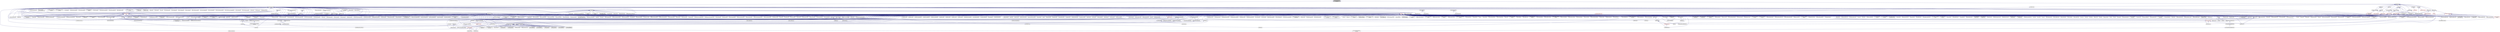 digraph "colocating_distribution_policy.hpp"
{
  edge [fontname="Helvetica",fontsize="10",labelfontname="Helvetica",labelfontsize="10"];
  node [fontname="Helvetica",fontsize="10",shape=record];
  Node379 [label="colocating_distribution\l_policy.hpp",height=0.2,width=0.4,color="black", fillcolor="grey75", style="filled", fontcolor="black"];
  Node379 -> Node380 [dir="back",color="midnightblue",fontsize="10",style="solid",fontname="Helvetica"];
  Node380 [label="components.hpp",height=0.2,width=0.4,color="black", fillcolor="white", style="filled",URL="$d2/d8d/components_8hpp.html"];
  Node380 -> Node381 [dir="back",color="midnightblue",fontsize="10",style="solid",fontname="Helvetica"];
  Node381 [label="accumulator.hpp",height=0.2,width=0.4,color="black", fillcolor="white", style="filled",URL="$d4/d9d/server_2accumulator_8hpp.html"];
  Node381 -> Node382 [dir="back",color="midnightblue",fontsize="10",style="solid",fontname="Helvetica"];
  Node382 [label="accumulator.cpp",height=0.2,width=0.4,color="black", fillcolor="white", style="filled",URL="$d1/d81/accumulator_8cpp.html"];
  Node381 -> Node383 [dir="back",color="midnightblue",fontsize="10",style="solid",fontname="Helvetica"];
  Node383 [label="accumulator.hpp",height=0.2,width=0.4,color="black", fillcolor="white", style="filled",URL="$d8/d5e/accumulator_8hpp.html"];
  Node383 -> Node384 [dir="back",color="midnightblue",fontsize="10",style="solid",fontname="Helvetica"];
  Node384 [label="accumulator_client.cpp",height=0.2,width=0.4,color="black", fillcolor="white", style="filled",URL="$d7/dd0/accumulator__client_8cpp.html"];
  Node380 -> Node383 [dir="back",color="midnightblue",fontsize="10",style="solid",fontname="Helvetica"];
  Node380 -> Node385 [dir="back",color="midnightblue",fontsize="10",style="solid",fontname="Helvetica"];
  Node385 [label="template_accumulator.hpp",height=0.2,width=0.4,color="black", fillcolor="white", style="filled",URL="$d0/d3f/server_2template__accumulator_8hpp.html"];
  Node385 -> Node386 [dir="back",color="midnightblue",fontsize="10",style="solid",fontname="Helvetica"];
  Node386 [label="template_accumulator.hpp",height=0.2,width=0.4,color="black", fillcolor="white", style="filled",URL="$dd/da9/template__accumulator_8hpp.html"];
  Node386 -> Node387 [dir="back",color="midnightblue",fontsize="10",style="solid",fontname="Helvetica"];
  Node387 [label="template_accumulator\l_client.cpp",height=0.2,width=0.4,color="black", fillcolor="white", style="filled",URL="$df/d93/template__accumulator__client_8cpp.html"];
  Node380 -> Node388 [dir="back",color="midnightblue",fontsize="10",style="solid",fontname="Helvetica"];
  Node388 [label="template_function_accumulator.hpp",height=0.2,width=0.4,color="black", fillcolor="white", style="filled",URL="$d7/da6/server_2template__function__accumulator_8hpp.html"];
  Node388 -> Node389 [dir="back",color="midnightblue",fontsize="10",style="solid",fontname="Helvetica"];
  Node389 [label="template_function_accumulator.cpp",height=0.2,width=0.4,color="black", fillcolor="white", style="filled",URL="$d5/d02/template__function__accumulator_8cpp.html"];
  Node388 -> Node390 [dir="back",color="midnightblue",fontsize="10",style="solid",fontname="Helvetica"];
  Node390 [label="template_function_accumulator.hpp",height=0.2,width=0.4,color="black", fillcolor="white", style="filled",URL="$d3/de9/template__function__accumulator_8hpp.html"];
  Node390 -> Node391 [dir="back",color="midnightblue",fontsize="10",style="solid",fontname="Helvetica"];
  Node391 [label="template_function_accumulator\l_client.cpp",height=0.2,width=0.4,color="black", fillcolor="white", style="filled",URL="$d0/dc6/template__function__accumulator__client_8cpp.html"];
  Node380 -> Node386 [dir="back",color="midnightblue",fontsize="10",style="solid",fontname="Helvetica"];
  Node380 -> Node389 [dir="back",color="midnightblue",fontsize="10",style="solid",fontname="Helvetica"];
  Node380 -> Node390 [dir="back",color="midnightblue",fontsize="10",style="solid",fontname="Helvetica"];
  Node380 -> Node392 [dir="back",color="midnightblue",fontsize="10",style="solid",fontname="Helvetica"];
  Node392 [label="allgather_module.cpp",height=0.2,width=0.4,color="black", fillcolor="white", style="filled",URL="$df/de4/allgather__module_8cpp.html"];
  Node380 -> Node393 [dir="back",color="midnightblue",fontsize="10",style="solid",fontname="Helvetica"];
  Node393 [label="allgather.hpp",height=0.2,width=0.4,color="black", fillcolor="white", style="filled",URL="$d4/d4a/allgather_8hpp.html"];
  Node393 -> Node392 [dir="back",color="midnightblue",fontsize="10",style="solid",fontname="Helvetica"];
  Node393 -> Node394 [dir="back",color="midnightblue",fontsize="10",style="solid",fontname="Helvetica"];
  Node394 [label="allgather.cpp",height=0.2,width=0.4,color="black", fillcolor="white", style="filled",URL="$d7/d06/allgather_8cpp.html"];
  Node393 -> Node395 [dir="back",color="midnightblue",fontsize="10",style="solid",fontname="Helvetica"];
  Node395 [label="ag_client.cpp",height=0.2,width=0.4,color="black", fillcolor="white", style="filled",URL="$d4/d5d/ag__client_8cpp.html"];
  Node380 -> Node396 [dir="back",color="midnightblue",fontsize="10",style="solid",fontname="Helvetica"];
  Node396 [label="allgather_and_gate.hpp",height=0.2,width=0.4,color="black", fillcolor="white", style="filled",URL="$d9/dbb/allgather__and__gate_8hpp.html"];
  Node396 -> Node392 [dir="back",color="midnightblue",fontsize="10",style="solid",fontname="Helvetica"];
  Node396 -> Node397 [dir="back",color="midnightblue",fontsize="10",style="solid",fontname="Helvetica"];
  Node397 [label="allgather_and_gate.cpp",height=0.2,width=0.4,color="black", fillcolor="white", style="filled",URL="$d1/d56/allgather__and__gate_8cpp.html"];
  Node396 -> Node395 [dir="back",color="midnightblue",fontsize="10",style="solid",fontname="Helvetica"];
  Node380 -> Node398 [dir="back",color="midnightblue",fontsize="10",style="solid",fontname="Helvetica"];
  Node398 [label="cancelable_action.cpp",height=0.2,width=0.4,color="black", fillcolor="white", style="filled",URL="$d5/d0c/cancelable__action_8cpp.html"];
  Node380 -> Node399 [dir="back",color="midnightblue",fontsize="10",style="solid",fontname="Helvetica"];
  Node399 [label="cancelable_action.hpp",height=0.2,width=0.4,color="black", fillcolor="white", style="filled",URL="$d5/d4d/server_2cancelable__action_8hpp.html"];
  Node399 -> Node398 [dir="back",color="midnightblue",fontsize="10",style="solid",fontname="Helvetica"];
  Node399 -> Node400 [dir="back",color="midnightblue",fontsize="10",style="solid",fontname="Helvetica"];
  Node400 [label="cancelable_action.hpp",height=0.2,width=0.4,color="black", fillcolor="white", style="filled",URL="$d0/da3/stubs_2cancelable__action_8hpp.html"];
  Node400 -> Node401 [dir="back",color="midnightblue",fontsize="10",style="solid",fontname="Helvetica"];
  Node401 [label="cancelable_action.hpp",height=0.2,width=0.4,color="black", fillcolor="white", style="filled",URL="$d6/d28/cancelable__action_8hpp.html"];
  Node401 -> Node402 [dir="back",color="midnightblue",fontsize="10",style="solid",fontname="Helvetica"];
  Node402 [label="cancelable_action_client.cpp",height=0.2,width=0.4,color="black", fillcolor="white", style="filled",URL="$d1/db8/cancelable__action__client_8cpp.html"];
  Node380 -> Node401 [dir="back",color="midnightblue",fontsize="10",style="solid",fontname="Helvetica"];
  Node380 -> Node403 [dir="back",color="midnightblue",fontsize="10",style="solid",fontname="Helvetica"];
  Node403 [label="hello_world_component.hpp",height=0.2,width=0.4,color="black", fillcolor="white", style="filled",URL="$df/df0/hello__world__component_8hpp.html"];
  Node403 -> Node404 [dir="back",color="midnightblue",fontsize="10",style="solid",fontname="Helvetica"];
  Node404 [label="hello_world_client.cpp",height=0.2,width=0.4,color="black", fillcolor="white", style="filled",URL="$d5/da6/hello__world__client_8cpp.html"];
  Node403 -> Node405 [dir="back",color="midnightblue",fontsize="10",style="solid",fontname="Helvetica"];
  Node405 [label="hello_world_component.cpp",height=0.2,width=0.4,color="black", fillcolor="white", style="filled",URL="$d8/daa/hello__world__component_8cpp.html"];
  Node380 -> Node406 [dir="back",color="midnightblue",fontsize="10",style="solid",fontname="Helvetica"];
  Node406 [label="row.hpp",height=0.2,width=0.4,color="black", fillcolor="white", style="filled",URL="$de/d74/server_2row_8hpp.html"];
  Node406 -> Node407 [dir="back",color="midnightblue",fontsize="10",style="solid",fontname="Helvetica"];
  Node407 [label="row.hpp",height=0.2,width=0.4,color="black", fillcolor="white", style="filled",URL="$dc/d69/row_8hpp.html"];
  Node407 -> Node408 [dir="back",color="midnightblue",fontsize="10",style="solid",fontname="Helvetica"];
  Node408 [label="grid.hpp",height=0.2,width=0.4,color="black", fillcolor="white", style="filled",URL="$dc/d8a/grid_8hpp.html"];
  Node408 -> Node409 [dir="back",color="midnightblue",fontsize="10",style="solid",fontname="Helvetica"];
  Node409 [label="jacobi.cpp",height=0.2,width=0.4,color="black", fillcolor="white", style="filled",URL="$d2/d27/jacobi_8cpp.html"];
  Node408 -> Node410 [dir="back",color="midnightblue",fontsize="10",style="solid",fontname="Helvetica"];
  Node410 [label="solver.hpp",height=0.2,width=0.4,color="black", fillcolor="white", style="filled",URL="$db/d9a/server_2solver_8hpp.html"];
  Node410 -> Node411 [dir="back",color="midnightblue",fontsize="10",style="solid",fontname="Helvetica"];
  Node411 [label="solver.hpp",height=0.2,width=0.4,color="black", fillcolor="white", style="filled",URL="$d2/d1c/solver_8hpp.html"];
  Node411 -> Node409 [dir="back",color="midnightblue",fontsize="10",style="solid",fontname="Helvetica"];
  Node410 -> Node412 [dir="back",color="midnightblue",fontsize="10",style="solid",fontname="Helvetica"];
  Node412 [label="solver.cpp",height=0.2,width=0.4,color="black", fillcolor="white", style="filled",URL="$d6/d94/solver_8cpp.html"];
  Node408 -> Node411 [dir="back",color="midnightblue",fontsize="10",style="solid",fontname="Helvetica"];
  Node408 -> Node413 [dir="back",color="midnightblue",fontsize="10",style="solid",fontname="Helvetica"];
  Node413 [label="grid.cpp",height=0.2,width=0.4,color="black", fillcolor="white", style="filled",URL="$d6/d1b/jacobi__component_2grid_8cpp.html"];
  Node407 -> Node414 [dir="back",color="midnightblue",fontsize="10",style="solid",fontname="Helvetica"];
  Node414 [label="stencil_iterator.hpp",height=0.2,width=0.4,color="black", fillcolor="white", style="filled",URL="$dc/d5c/server_2stencil__iterator_8hpp.html"];
  Node414 -> Node410 [dir="back",color="midnightblue",fontsize="10",style="solid",fontname="Helvetica"];
  Node414 -> Node415 [dir="back",color="midnightblue",fontsize="10",style="solid",fontname="Helvetica"];
  Node415 [label="stencil_iterator.cpp",height=0.2,width=0.4,color="black", fillcolor="white", style="filled",URL="$d6/de1/server_2stencil__iterator_8cpp.html"];
  Node414 -> Node416 [dir="back",color="midnightblue",fontsize="10",style="solid",fontname="Helvetica"];
  Node416 [label="stencil_iterator.cpp",height=0.2,width=0.4,color="black", fillcolor="white", style="filled",URL="$d7/d71/stencil__iterator_8cpp.html"];
  Node407 -> Node413 [dir="back",color="midnightblue",fontsize="10",style="solid",fontname="Helvetica"];
  Node406 -> Node417 [dir="back",color="midnightblue",fontsize="10",style="solid",fontname="Helvetica"];
  Node417 [label="row.cpp",height=0.2,width=0.4,color="black", fillcolor="white", style="filled",URL="$d3/d86/server_2row_8cpp.html"];
  Node380 -> Node414 [dir="back",color="midnightblue",fontsize="10",style="solid",fontname="Helvetica"];
  Node380 -> Node410 [dir="back",color="midnightblue",fontsize="10",style="solid",fontname="Helvetica"];
  Node380 -> Node418 [dir="back",color="midnightblue",fontsize="10",style="solid",fontname="Helvetica"];
  Node418 [label="jacobi_component.cpp",height=0.2,width=0.4,color="black", fillcolor="white", style="filled",URL="$d1/d25/jacobi__component_8cpp.html"];
  Node380 -> Node419 [dir="back",color="midnightblue",fontsize="10",style="solid",fontname="Helvetica"];
  Node419 [label="nqueen.hpp",height=0.2,width=0.4,color="black", fillcolor="white", style="filled",URL="$de/d58/server_2nqueen_8hpp.html"];
  Node419 -> Node420 [dir="back",color="midnightblue",fontsize="10",style="solid",fontname="Helvetica"];
  Node420 [label="nqueen.cpp",height=0.2,width=0.4,color="black", fillcolor="white", style="filled",URL="$db/dca/nqueen_8cpp.html"];
  Node419 -> Node421 [dir="back",color="midnightblue",fontsize="10",style="solid",fontname="Helvetica"];
  Node421 [label="nqueen.hpp",height=0.2,width=0.4,color="black", fillcolor="white", style="filled",URL="$da/dfd/stubs_2nqueen_8hpp.html"];
  Node421 -> Node422 [dir="back",color="midnightblue",fontsize="10",style="solid",fontname="Helvetica"];
  Node422 [label="nqueen.hpp",height=0.2,width=0.4,color="black", fillcolor="white", style="filled",URL="$d0/d07/nqueen_8hpp.html"];
  Node422 -> Node423 [dir="back",color="midnightblue",fontsize="10",style="solid",fontname="Helvetica"];
  Node423 [label="nqueen_client.cpp",height=0.2,width=0.4,color="black", fillcolor="white", style="filled",URL="$d3/d5e/nqueen__client_8cpp.html"];
  Node380 -> Node424 [dir="back",color="midnightblue",fontsize="10",style="solid",fontname="Helvetica"];
  Node424 [label="sine.cpp",height=0.2,width=0.4,color="black", fillcolor="white", style="filled",URL="$d3/d0d/server_2sine_8cpp.html"];
  Node380 -> Node425 [dir="back",color="midnightblue",fontsize="10",style="solid",fontname="Helvetica"];
  Node425 [label="component_ctors.cpp",height=0.2,width=0.4,color="black", fillcolor="white", style="filled",URL="$d3/d2a/component__ctors_8cpp.html"];
  Node380 -> Node426 [dir="back",color="midnightblue",fontsize="10",style="solid",fontname="Helvetica"];
  Node426 [label="component_in_executable.cpp",height=0.2,width=0.4,color="black", fillcolor="white", style="filled",URL="$d8/d4b/component__in__executable_8cpp.html"];
  Node380 -> Node427 [dir="back",color="midnightblue",fontsize="10",style="solid",fontname="Helvetica"];
  Node427 [label="component_inheritance.cpp",height=0.2,width=0.4,color="black", fillcolor="white", style="filled",URL="$d8/d55/component__inheritance_8cpp.html"];
  Node380 -> Node428 [dir="back",color="midnightblue",fontsize="10",style="solid",fontname="Helvetica"];
  Node428 [label="component_with_executor.cpp",height=0.2,width=0.4,color="black", fillcolor="white", style="filled",URL="$d4/d20/component__with__executor_8cpp.html"];
  Node380 -> Node429 [dir="back",color="midnightblue",fontsize="10",style="solid",fontname="Helvetica"];
  Node429 [label="factorial.cpp",height=0.2,width=0.4,color="black", fillcolor="white", style="filled",URL="$d9/d00/factorial_8cpp.html"];
  Node380 -> Node430 [dir="back",color="midnightblue",fontsize="10",style="solid",fontname="Helvetica"];
  Node430 [label="hello_world.cpp",height=0.2,width=0.4,color="black", fillcolor="white", style="filled",URL="$d0/d67/hello__world_8cpp.html"];
  Node380 -> Node431 [dir="back",color="midnightblue",fontsize="10",style="solid",fontname="Helvetica"];
  Node431 [label="latch_local.cpp",height=0.2,width=0.4,color="black", fillcolor="white", style="filled",URL="$dd/dd3/latch__local_8cpp.html"];
  Node380 -> Node432 [dir="back",color="midnightblue",fontsize="10",style="solid",fontname="Helvetica"];
  Node432 [label="latch_remote.cpp",height=0.2,width=0.4,color="black", fillcolor="white", style="filled",URL="$df/d59/latch__remote_8cpp.html"];
  Node380 -> Node433 [dir="back",color="midnightblue",fontsize="10",style="solid",fontname="Helvetica"];
  Node433 [label="pingpong.cpp",height=0.2,width=0.4,color="black", fillcolor="white", style="filled",URL="$dd/d4d/pingpong_8cpp.html"];
  Node380 -> Node434 [dir="back",color="midnightblue",fontsize="10",style="solid",fontname="Helvetica"];
  Node434 [label="random_mem_access.hpp",height=0.2,width=0.4,color="black", fillcolor="white", style="filled",URL="$d0/d19/server_2random__mem__access_8hpp.html"];
  Node434 -> Node435 [dir="back",color="midnightblue",fontsize="10",style="solid",fontname="Helvetica"];
  Node435 [label="random_mem_access.cpp",height=0.2,width=0.4,color="black", fillcolor="white", style="filled",URL="$d1/d51/random__mem__access_8cpp.html"];
  Node434 -> Node436 [dir="back",color="midnightblue",fontsize="10",style="solid",fontname="Helvetica"];
  Node436 [label="random_mem_access.hpp",height=0.2,width=0.4,color="black", fillcolor="white", style="filled",URL="$d3/d32/stubs_2random__mem__access_8hpp.html"];
  Node436 -> Node437 [dir="back",color="midnightblue",fontsize="10",style="solid",fontname="Helvetica"];
  Node437 [label="random_mem_access.hpp",height=0.2,width=0.4,color="black", fillcolor="white", style="filled",URL="$db/de8/random__mem__access_8hpp.html"];
  Node437 -> Node438 [dir="back",color="midnightblue",fontsize="10",style="solid",fontname="Helvetica"];
  Node438 [label="random_mem_access_client.cpp",height=0.2,width=0.4,color="black", fillcolor="white", style="filled",URL="$df/d1b/random__mem__access__client_8cpp.html"];
  Node380 -> Node439 [dir="back",color="midnightblue",fontsize="10",style="solid",fontname="Helvetica"];
  Node439 [label="sheneos_compare.cpp",height=0.2,width=0.4,color="black", fillcolor="white", style="filled",URL="$dc/d11/sheneos__compare_8cpp.html"];
  Node380 -> Node440 [dir="back",color="midnightblue",fontsize="10",style="solid",fontname="Helvetica"];
  Node440 [label="throttle.hpp",height=0.2,width=0.4,color="black", fillcolor="white", style="filled",URL="$db/dc9/server_2throttle_8hpp.html"];
  Node440 -> Node441 [dir="back",color="midnightblue",fontsize="10",style="solid",fontname="Helvetica"];
  Node441 [label="throttle.cpp",height=0.2,width=0.4,color="black", fillcolor="white", style="filled",URL="$de/d56/server_2throttle_8cpp.html"];
  Node440 -> Node442 [dir="back",color="midnightblue",fontsize="10",style="solid",fontname="Helvetica"];
  Node442 [label="throttle.hpp",height=0.2,width=0.4,color="black", fillcolor="white", style="filled",URL="$d5/dec/stubs_2throttle_8hpp.html"];
  Node442 -> Node443 [dir="back",color="midnightblue",fontsize="10",style="solid",fontname="Helvetica"];
  Node443 [label="throttle.hpp",height=0.2,width=0.4,color="black", fillcolor="white", style="filled",URL="$d2/d2e/throttle_8hpp.html"];
  Node443 -> Node444 [dir="back",color="midnightblue",fontsize="10",style="solid",fontname="Helvetica"];
  Node444 [label="throttle.cpp",height=0.2,width=0.4,color="black", fillcolor="white", style="filled",URL="$db/d02/throttle_8cpp.html"];
  Node443 -> Node445 [dir="back",color="midnightblue",fontsize="10",style="solid",fontname="Helvetica"];
  Node445 [label="throttle_client.cpp",height=0.2,width=0.4,color="black", fillcolor="white", style="filled",URL="$d0/db7/throttle__client_8cpp.html"];
  Node380 -> Node445 [dir="back",color="midnightblue",fontsize="10",style="solid",fontname="Helvetica"];
  Node380 -> Node446 [dir="back",color="midnightblue",fontsize="10",style="solid",fontname="Helvetica"];
  Node446 [label="simple_central_tuplespace.hpp",height=0.2,width=0.4,color="black", fillcolor="white", style="filled",URL="$db/d69/server_2simple__central__tuplespace_8hpp.html"];
  Node446 -> Node447 [dir="back",color="midnightblue",fontsize="10",style="solid",fontname="Helvetica"];
  Node447 [label="simple_central_tuplespace.cpp",height=0.2,width=0.4,color="black", fillcolor="white", style="filled",URL="$d3/dec/simple__central__tuplespace_8cpp.html"];
  Node446 -> Node448 [dir="back",color="midnightblue",fontsize="10",style="solid",fontname="Helvetica"];
  Node448 [label="simple_central_tuplespace.hpp",height=0.2,width=0.4,color="black", fillcolor="white", style="filled",URL="$d0/d4b/stubs_2simple__central__tuplespace_8hpp.html"];
  Node448 -> Node449 [dir="back",color="midnightblue",fontsize="10",style="solid",fontname="Helvetica"];
  Node449 [label="simple_central_tuplespace.hpp",height=0.2,width=0.4,color="black", fillcolor="white", style="filled",URL="$d5/ddd/simple__central__tuplespace_8hpp.html"];
  Node449 -> Node450 [dir="back",color="midnightblue",fontsize="10",style="solid",fontname="Helvetica"];
  Node450 [label="simple_central_tuplespace\l_client.cpp",height=0.2,width=0.4,color="black", fillcolor="white", style="filled",URL="$d1/d7b/simple__central__tuplespace__client_8cpp.html"];
  Node380 -> Node451 [dir="back",color="midnightblue",fontsize="10",style="solid",fontname="Helvetica"];
  Node451 [label="tuples_warehouse.hpp",height=0.2,width=0.4,color="black", fillcolor="white", style="filled",URL="$da/de6/tuples__warehouse_8hpp.html"];
  Node451 -> Node446 [dir="back",color="midnightblue",fontsize="10",style="solid",fontname="Helvetica"];
  Node380 -> Node449 [dir="back",color="midnightblue",fontsize="10",style="solid",fontname="Helvetica"];
  Node380 -> Node452 [dir="back",color="midnightblue",fontsize="10",style="solid",fontname="Helvetica"];
  Node452 [label="iostreams.hpp",height=0.2,width=0.4,color="black", fillcolor="white", style="filled",URL="$de/d22/iostreams_8hpp.html"];
  Node452 -> Node394 [dir="back",color="midnightblue",fontsize="10",style="solid",fontname="Helvetica"];
  Node452 -> Node397 [dir="back",color="midnightblue",fontsize="10",style="solid",fontname="Helvetica"];
  Node452 -> Node453 [dir="back",color="midnightblue",fontsize="10",style="solid",fontname="Helvetica"];
  Node453 [label="async_io_action.cpp",height=0.2,width=0.4,color="black", fillcolor="white", style="filled",URL="$d3/df5/async__io__action_8cpp.html"];
  Node452 -> Node454 [dir="back",color="midnightblue",fontsize="10",style="solid",fontname="Helvetica"];
  Node454 [label="async_io_external.cpp",height=0.2,width=0.4,color="black", fillcolor="white", style="filled",URL="$da/d9a/async__io__external_8cpp.html"];
  Node452 -> Node455 [dir="back",color="midnightblue",fontsize="10",style="solid",fontname="Helvetica"];
  Node455 [label="async_io_low_level.cpp",height=0.2,width=0.4,color="black", fillcolor="white", style="filled",URL="$dc/d10/async__io__low__level_8cpp.html"];
  Node452 -> Node456 [dir="back",color="midnightblue",fontsize="10",style="solid",fontname="Helvetica"];
  Node456 [label="async_io_simple.cpp",height=0.2,width=0.4,color="black", fillcolor="white", style="filled",URL="$da/db7/async__io__simple_8cpp.html"];
  Node452 -> Node457 [dir="back",color="midnightblue",fontsize="10",style="solid",fontname="Helvetica"];
  Node457 [label="os_thread_num.cpp",height=0.2,width=0.4,color="black", fillcolor="white", style="filled",URL="$d2/dfb/os__thread__num_8cpp.html"];
  Node452 -> Node458 [dir="back",color="midnightblue",fontsize="10",style="solid",fontname="Helvetica"];
  Node458 [label="rnd_future_reduce.cpp",height=0.2,width=0.4,color="black", fillcolor="white", style="filled",URL="$d1/db5/rnd__future__reduce_8cpp.html"];
  Node452 -> Node459 [dir="back",color="midnightblue",fontsize="10",style="solid",fontname="Helvetica"];
  Node459 [label="heartbeat_console.cpp",height=0.2,width=0.4,color="black", fillcolor="white", style="filled",URL="$da/de8/heartbeat__console_8cpp.html"];
  Node452 -> Node405 [dir="back",color="midnightblue",fontsize="10",style="solid",fontname="Helvetica"];
  Node452 -> Node409 [dir="back",color="midnightblue",fontsize="10",style="solid",fontname="Helvetica"];
  Node452 -> Node414 [dir="back",color="midnightblue",fontsize="10",style="solid",fontname="Helvetica"];
  Node452 -> Node413 [dir="back",color="midnightblue",fontsize="10",style="solid",fontname="Helvetica"];
  Node452 -> Node460 [dir="back",color="midnightblue",fontsize="10",style="solid",fontname="Helvetica"];
  Node460 [label="access_counter_set.cpp",height=0.2,width=0.4,color="black", fillcolor="white", style="filled",URL="$dc/d52/access__counter__set_8cpp.html"];
  Node452 -> Node461 [dir="back",color="midnightblue",fontsize="10",style="solid",fontname="Helvetica"];
  Node461 [label="1d_wave_equation.cpp",height=0.2,width=0.4,color="black", fillcolor="white", style="filled",URL="$da/dab/1d__wave__equation_8cpp.html"];
  Node452 -> Node462 [dir="back",color="midnightblue",fontsize="10",style="solid",fontname="Helvetica"];
  Node462 [label="allow_unknown_options.cpp",height=0.2,width=0.4,color="black", fillcolor="white", style="filled",URL="$d9/dc9/allow__unknown__options_8cpp.html"];
  Node452 -> Node463 [dir="back",color="midnightblue",fontsize="10",style="solid",fontname="Helvetica"];
  Node463 [label="command_line_handling.cpp",height=0.2,width=0.4,color="black", fillcolor="white", style="filled",URL="$d4/d05/examples_2quickstart_2command__line__handling_8cpp.html"];
  Node452 -> Node425 [dir="back",color="midnightblue",fontsize="10",style="solid",fontname="Helvetica"];
  Node452 -> Node426 [dir="back",color="midnightblue",fontsize="10",style="solid",fontname="Helvetica"];
  Node452 -> Node427 [dir="back",color="midnightblue",fontsize="10",style="solid",fontname="Helvetica"];
  Node452 -> Node428 [dir="back",color="midnightblue",fontsize="10",style="solid",fontname="Helvetica"];
  Node452 -> Node464 [dir="back",color="midnightblue",fontsize="10",style="solid",fontname="Helvetica"];
  Node464 [label="customize_async.cpp",height=0.2,width=0.4,color="black", fillcolor="white", style="filled",URL="$d0/d82/customize__async_8cpp.html"];
  Node452 -> Node465 [dir="back",color="midnightblue",fontsize="10",style="solid",fontname="Helvetica"];
  Node465 [label="enumerate_threads.cpp",height=0.2,width=0.4,color="black", fillcolor="white", style="filled",URL="$d3/dd4/enumerate__threads_8cpp.html"];
  Node452 -> Node466 [dir="back",color="midnightblue",fontsize="10",style="solid",fontname="Helvetica"];
  Node466 [label="error_handling.cpp",height=0.2,width=0.4,color="black", fillcolor="white", style="filled",URL="$d9/d96/error__handling_8cpp.html"];
  Node452 -> Node467 [dir="back",color="midnightblue",fontsize="10",style="solid",fontname="Helvetica"];
  Node467 [label="event_synchronization.cpp",height=0.2,width=0.4,color="black", fillcolor="white", style="filled",URL="$d0/d35/event__synchronization_8cpp.html"];
  Node452 -> Node468 [dir="back",color="midnightblue",fontsize="10",style="solid",fontname="Helvetica"];
  Node468 [label="fractals.cpp",height=0.2,width=0.4,color="black", fillcolor="white", style="filled",URL="$d8/d58/fractals_8cpp.html"];
  Node452 -> Node469 [dir="back",color="midnightblue",fontsize="10",style="solid",fontname="Helvetica"];
  Node469 [label="fractals_executor.cpp",height=0.2,width=0.4,color="black", fillcolor="white", style="filled",URL="$d9/da9/fractals__executor_8cpp.html"];
  Node452 -> Node430 [dir="back",color="midnightblue",fontsize="10",style="solid",fontname="Helvetica"];
  Node452 -> Node470 [dir="back",color="midnightblue",fontsize="10",style="solid",fontname="Helvetica"];
  Node470 [label="interval_timer.cpp",height=0.2,width=0.4,color="black", fillcolor="white", style="filled",URL="$de/df1/examples_2quickstart_2interval__timer_8cpp.html"];
  Node452 -> Node471 [dir="back",color="midnightblue",fontsize="10",style="solid",fontname="Helvetica"];
  Node471 [label="local_channel.cpp",height=0.2,width=0.4,color="black", fillcolor="white", style="filled",URL="$d0/d3e/local__channel_8cpp.html"];
  Node452 -> Node433 [dir="back",color="midnightblue",fontsize="10",style="solid",fontname="Helvetica"];
  Node452 -> Node472 [dir="back",color="midnightblue",fontsize="10",style="solid",fontname="Helvetica"];
  Node472 [label="shared_mutex.cpp",height=0.2,width=0.4,color="black", fillcolor="white", style="filled",URL="$da/d0b/shared__mutex_8cpp.html"];
  Node452 -> Node473 [dir="back",color="midnightblue",fontsize="10",style="solid",fontname="Helvetica"];
  Node473 [label="sierpinski.cpp",height=0.2,width=0.4,color="black", fillcolor="white", style="filled",URL="$d3/d7e/sierpinski_8cpp.html"];
  Node452 -> Node474 [dir="back",color="midnightblue",fontsize="10",style="solid",fontname="Helvetica"];
  Node474 [label="simple_future_continuation.cpp",height=0.2,width=0.4,color="black", fillcolor="white", style="filled",URL="$d8/d3c/simple__future__continuation_8cpp.html"];
  Node452 -> Node475 [dir="back",color="midnightblue",fontsize="10",style="solid",fontname="Helvetica"];
  Node475 [label="simplest_hello_world.cpp",height=0.2,width=0.4,color="black", fillcolor="white", style="filled",URL="$d7/ddc/simplest__hello__world_8cpp.html"];
  Node452 -> Node476 [dir="back",color="midnightblue",fontsize="10",style="solid",fontname="Helvetica"];
  Node476 [label="sort_by_key_demo.cpp",height=0.2,width=0.4,color="black", fillcolor="white", style="filled",URL="$da/d20/sort__by__key__demo_8cpp.html"];
  Node452 -> Node477 [dir="back",color="midnightblue",fontsize="10",style="solid",fontname="Helvetica"];
  Node477 [label="timed_futures.cpp",height=0.2,width=0.4,color="black", fillcolor="white", style="filled",URL="$d6/d8d/timed__futures_8cpp.html"];
  Node452 -> Node478 [dir="back",color="midnightblue",fontsize="10",style="solid",fontname="Helvetica"];
  Node478 [label="vector_counting_dotproduct.cpp",height=0.2,width=0.4,color="black", fillcolor="white", style="filled",URL="$df/de9/vector__counting__dotproduct_8cpp.html"];
  Node452 -> Node479 [dir="back",color="midnightblue",fontsize="10",style="solid",fontname="Helvetica"];
  Node479 [label="vector_zip_dotproduct.cpp",height=0.2,width=0.4,color="black", fillcolor="white", style="filled",URL="$dc/d18/vector__zip__dotproduct_8cpp.html"];
  Node452 -> Node480 [dir="back",color="midnightblue",fontsize="10",style="solid",fontname="Helvetica"];
  Node480 [label="oversubscribing_resource\l_partitioner.cpp",height=0.2,width=0.4,color="black", fillcolor="white", style="filled",URL="$dd/dee/oversubscribing__resource__partitioner_8cpp.html"];
  Node452 -> Node481 [dir="back",color="midnightblue",fontsize="10",style="solid",fontname="Helvetica"];
  Node481 [label="simple_resource_partitioner.cpp",height=0.2,width=0.4,color="black", fillcolor="white", style="filled",URL="$d5/df9/simple__resource__partitioner_8cpp.html"];
  Node452 -> Node482 [dir="back",color="midnightblue",fontsize="10",style="solid",fontname="Helvetica"];
  Node482 [label="thread_aware_timer.cpp",height=0.2,width=0.4,color="black", fillcolor="white", style="filled",URL="$df/d11/examples_2thread__aware__timer_2thread__aware__timer_8cpp.html"];
  Node452 -> Node450 [dir="back",color="midnightblue",fontsize="10",style="solid",fontname="Helvetica"];
  Node452 -> Node483 [dir="back",color="midnightblue",fontsize="10",style="solid",fontname="Helvetica"];
  Node483 [label="foreach_scaling.cpp",height=0.2,width=0.4,color="black", fillcolor="white", style="filled",URL="$d4/d94/foreach__scaling_8cpp.html"];
  Node452 -> Node484 [dir="back",color="midnightblue",fontsize="10",style="solid",fontname="Helvetica"];
  Node484 [label="future_overhead.cpp",height=0.2,width=0.4,color="black", fillcolor="white", style="filled",URL="$d3/d79/future__overhead_8cpp.html"];
  Node452 -> Node485 [dir="back",color="midnightblue",fontsize="10",style="solid",fontname="Helvetica"];
  Node485 [label="hpx_heterogeneous_timed\l_task_spawn.cpp",height=0.2,width=0.4,color="black", fillcolor="white", style="filled",URL="$dd/d27/hpx__heterogeneous__timed__task__spawn_8cpp.html"];
  Node452 -> Node486 [dir="back",color="midnightblue",fontsize="10",style="solid",fontname="Helvetica"];
  Node486 [label="hpx_homogeneous_timed\l_task_spawn_executors.cpp",height=0.2,width=0.4,color="black", fillcolor="white", style="filled",URL="$d1/d3b/hpx__homogeneous__timed__task__spawn__executors_8cpp.html"];
  Node452 -> Node487 [dir="back",color="midnightblue",fontsize="10",style="solid",fontname="Helvetica"];
  Node487 [label="parent_vs_child_stealing.cpp",height=0.2,width=0.4,color="black", fillcolor="white", style="filled",URL="$d2/d07/parent__vs__child__stealing_8cpp.html"];
  Node452 -> Node488 [dir="back",color="midnightblue",fontsize="10",style="solid",fontname="Helvetica"];
  Node488 [label="partitioned_vector\l_foreach.cpp",height=0.2,width=0.4,color="black", fillcolor="white", style="filled",URL="$df/d5f/partitioned__vector__foreach_8cpp.html"];
  Node452 -> Node489 [dir="back",color="midnightblue",fontsize="10",style="solid",fontname="Helvetica"];
  Node489 [label="serialization_overhead.cpp",height=0.2,width=0.4,color="black", fillcolor="white", style="filled",URL="$d3/df8/serialization__overhead_8cpp.html"];
  Node452 -> Node490 [dir="back",color="midnightblue",fontsize="10",style="solid",fontname="Helvetica"];
  Node490 [label="sizeof.cpp",height=0.2,width=0.4,color="black", fillcolor="white", style="filled",URL="$d3/d0f/sizeof_8cpp.html"];
  Node452 -> Node491 [dir="back",color="midnightblue",fontsize="10",style="solid",fontname="Helvetica"];
  Node491 [label="skynet.cpp",height=0.2,width=0.4,color="black", fillcolor="white", style="filled",URL="$d0/dc3/skynet_8cpp.html"];
  Node452 -> Node492 [dir="back",color="midnightblue",fontsize="10",style="solid",fontname="Helvetica"];
  Node492 [label="spinlock_overhead1.cpp",height=0.2,width=0.4,color="black", fillcolor="white", style="filled",URL="$d0/d32/spinlock__overhead1_8cpp.html"];
  Node452 -> Node493 [dir="back",color="midnightblue",fontsize="10",style="solid",fontname="Helvetica"];
  Node493 [label="spinlock_overhead2.cpp",height=0.2,width=0.4,color="black", fillcolor="white", style="filled",URL="$de/d55/spinlock__overhead2_8cpp.html"];
  Node452 -> Node494 [dir="back",color="midnightblue",fontsize="10",style="solid",fontname="Helvetica"];
  Node494 [label="stencil3_iterators.cpp",height=0.2,width=0.4,color="black", fillcolor="white", style="filled",URL="$db/d9e/stencil3__iterators_8cpp.html"];
  Node452 -> Node495 [dir="back",color="midnightblue",fontsize="10",style="solid",fontname="Helvetica"];
  Node495 [label="stream.cpp",height=0.2,width=0.4,color="black", fillcolor="white", style="filled",URL="$da/d5f/stream_8cpp.html"];
  Node452 -> Node496 [dir="back",color="midnightblue",fontsize="10",style="solid",fontname="Helvetica"];
  Node496 [label="transform_reduce_binary\l_scaling.cpp",height=0.2,width=0.4,color="black", fillcolor="white", style="filled",URL="$d1/dae/transform__reduce__binary__scaling_8cpp.html"];
  Node452 -> Node497 [dir="back",color="midnightblue",fontsize="10",style="solid",fontname="Helvetica"];
  Node497 [label="transform_reduce_scaling.cpp",height=0.2,width=0.4,color="black", fillcolor="white", style="filled",URL="$db/d2a/transform__reduce__scaling_8cpp.html"];
  Node452 -> Node498 [dir="back",color="midnightblue",fontsize="10",style="solid",fontname="Helvetica"];
  Node498 [label="wait_all_timings.cpp",height=0.2,width=0.4,color="black", fillcolor="white", style="filled",URL="$d5/da1/wait__all__timings_8cpp.html"];
  Node452 -> Node499 [dir="back",color="midnightblue",fontsize="10",style="solid",fontname="Helvetica"];
  Node499 [label="minmax_element_performance.cpp",height=0.2,width=0.4,color="black", fillcolor="white", style="filled",URL="$d9/d93/minmax__element__performance_8cpp.html"];
  Node452 -> Node500 [dir="back",color="midnightblue",fontsize="10",style="solid",fontname="Helvetica"];
  Node500 [label="osu_bcast.cpp",height=0.2,width=0.4,color="black", fillcolor="white", style="filled",URL="$d3/dca/osu__bcast_8cpp.html"];
  Node452 -> Node501 [dir="back",color="midnightblue",fontsize="10",style="solid",fontname="Helvetica"];
  Node501 [label="osu_bibw.cpp",height=0.2,width=0.4,color="black", fillcolor="white", style="filled",URL="$d2/d04/osu__bibw_8cpp.html"];
  Node452 -> Node502 [dir="back",color="midnightblue",fontsize="10",style="solid",fontname="Helvetica"];
  Node502 [label="osu_bw.cpp",height=0.2,width=0.4,color="black", fillcolor="white", style="filled",URL="$d4/d20/osu__bw_8cpp.html"];
  Node452 -> Node503 [dir="back",color="midnightblue",fontsize="10",style="solid",fontname="Helvetica"];
  Node503 [label="osu_latency.cpp",height=0.2,width=0.4,color="black", fillcolor="white", style="filled",URL="$df/d58/osu__latency_8cpp.html"];
  Node452 -> Node504 [dir="back",color="midnightblue",fontsize="10",style="solid",fontname="Helvetica"];
  Node504 [label="osu_multi_lat.cpp",height=0.2,width=0.4,color="black", fillcolor="white", style="filled",URL="$d7/d91/osu__multi__lat_8cpp.html"];
  Node452 -> Node505 [dir="back",color="midnightblue",fontsize="10",style="solid",fontname="Helvetica"];
  Node505 [label="osu_scatter.cpp",height=0.2,width=0.4,color="black", fillcolor="white", style="filled",URL="$d4/d4c/osu__scatter_8cpp.html"];
  Node452 -> Node506 [dir="back",color="midnightblue",fontsize="10",style="solid",fontname="Helvetica"];
  Node506 [label="pingpong_performance.cpp",height=0.2,width=0.4,color="black", fillcolor="white", style="filled",URL="$de/d03/pingpong__performance_8cpp.html"];
  Node452 -> Node507 [dir="back",color="midnightblue",fontsize="10",style="solid",fontname="Helvetica"];
  Node507 [label="plain_action_1330.cpp",height=0.2,width=0.4,color="black", fillcolor="white", style="filled",URL="$d4/def/plain__action__1330_8cpp.html"];
  Node452 -> Node508 [dir="back",color="midnightblue",fontsize="10",style="solid",fontname="Helvetica"];
  Node508 [label="client_1950.cpp",height=0.2,width=0.4,color="black", fillcolor="white", style="filled",URL="$d0/d79/client__1950_8cpp.html"];
  Node452 -> Node509 [dir="back",color="midnightblue",fontsize="10",style="solid",fontname="Helvetica"];
  Node509 [label="lost_output_2236.cpp",height=0.2,width=0.4,color="black", fillcolor="white", style="filled",URL="$db/dd0/lost__output__2236_8cpp.html"];
  Node452 -> Node510 [dir="back",color="midnightblue",fontsize="10",style="solid",fontname="Helvetica"];
  Node510 [label="no_output_1173.cpp",height=0.2,width=0.4,color="black", fillcolor="white", style="filled",URL="$de/d67/no__output__1173_8cpp.html"];
  Node452 -> Node511 [dir="back",color="midnightblue",fontsize="10",style="solid",fontname="Helvetica"];
  Node511 [label="dataflow_future_swap.cpp",height=0.2,width=0.4,color="black", fillcolor="white", style="filled",URL="$dc/d8c/dataflow__future__swap_8cpp.html"];
  Node452 -> Node512 [dir="back",color="midnightblue",fontsize="10",style="solid",fontname="Helvetica"];
  Node512 [label="dataflow_future_swap2.cpp",height=0.2,width=0.4,color="black", fillcolor="white", style="filled",URL="$d1/db3/dataflow__future__swap2_8cpp.html"];
  Node452 -> Node513 [dir="back",color="midnightblue",fontsize="10",style="solid",fontname="Helvetica"];
  Node513 [label="promise_1620.cpp",height=0.2,width=0.4,color="black", fillcolor="white", style="filled",URL="$d2/d67/promise__1620_8cpp.html"];
  Node452 -> Node514 [dir="back",color="midnightblue",fontsize="10",style="solid",fontname="Helvetica"];
  Node514 [label="wait_all_hang_1946.cpp",height=0.2,width=0.4,color="black", fillcolor="white", style="filled",URL="$d5/d69/wait__all__hang__1946_8cpp.html"];
  Node452 -> Node515 [dir="back",color="midnightblue",fontsize="10",style="solid",fontname="Helvetica"];
  Node515 [label="function_argument.cpp",height=0.2,width=0.4,color="black", fillcolor="white", style="filled",URL="$db/da3/function__argument_8cpp.html"];
  Node452 -> Node516 [dir="back",color="midnightblue",fontsize="10",style="solid",fontname="Helvetica"];
  Node516 [label="function_serialization\l_728.cpp",height=0.2,width=0.4,color="black", fillcolor="white", style="filled",URL="$d8/db1/function__serialization__728_8cpp.html"];
  Node452 -> Node517 [dir="back",color="midnightblue",fontsize="10",style="solid",fontname="Helvetica"];
  Node517 [label="managed_refcnt_checker.cpp",height=0.2,width=0.4,color="black", fillcolor="white", style="filled",URL="$d7/d11/server_2managed__refcnt__checker_8cpp.html"];
  Node452 -> Node518 [dir="back",color="midnightblue",fontsize="10",style="solid",fontname="Helvetica"];
  Node518 [label="simple_refcnt_checker.cpp",height=0.2,width=0.4,color="black", fillcolor="white", style="filled",URL="$d7/d14/server_2simple__refcnt__checker_8cpp.html"];
  Node452 -> Node519 [dir="back",color="midnightblue",fontsize="10",style="solid",fontname="Helvetica"];
  Node519 [label="credit_exhaustion.cpp",height=0.2,width=0.4,color="black", fillcolor="white", style="filled",URL="$d6/d80/credit__exhaustion_8cpp.html"];
  Node452 -> Node520 [dir="back",color="midnightblue",fontsize="10",style="solid",fontname="Helvetica"];
  Node520 [label="local_address_rebind.cpp",height=0.2,width=0.4,color="black", fillcolor="white", style="filled",URL="$d1/d4f/local__address__rebind_8cpp.html"];
  Node452 -> Node521 [dir="back",color="midnightblue",fontsize="10",style="solid",fontname="Helvetica"];
  Node521 [label="local_embedded_ref\l_to_local_object.cpp",height=0.2,width=0.4,color="black", fillcolor="white", style="filled",URL="$d6/d54/local__embedded__ref__to__local__object_8cpp.html"];
  Node452 -> Node522 [dir="back",color="midnightblue",fontsize="10",style="solid",fontname="Helvetica"];
  Node522 [label="local_embedded_ref\l_to_remote_object.cpp",height=0.2,width=0.4,color="black", fillcolor="white", style="filled",URL="$d6/d34/local__embedded__ref__to__remote__object_8cpp.html"];
  Node452 -> Node523 [dir="back",color="midnightblue",fontsize="10",style="solid",fontname="Helvetica"];
  Node523 [label="refcnted_symbol_to\l_local_object.cpp",height=0.2,width=0.4,color="black", fillcolor="white", style="filled",URL="$d9/deb/refcnted__symbol__to__local__object_8cpp.html"];
  Node452 -> Node524 [dir="back",color="midnightblue",fontsize="10",style="solid",fontname="Helvetica"];
  Node524 [label="refcnted_symbol_to\l_remote_object.cpp",height=0.2,width=0.4,color="black", fillcolor="white", style="filled",URL="$dd/d20/refcnted__symbol__to__remote__object_8cpp.html"];
  Node452 -> Node525 [dir="back",color="midnightblue",fontsize="10",style="solid",fontname="Helvetica"];
  Node525 [label="remote_embedded_ref\l_to_local_object.cpp",height=0.2,width=0.4,color="black", fillcolor="white", style="filled",URL="$d4/ded/remote__embedded__ref__to__local__object_8cpp.html"];
  Node452 -> Node526 [dir="back",color="midnightblue",fontsize="10",style="solid",fontname="Helvetica"];
  Node526 [label="remote_embedded_ref\l_to_remote_object.cpp",height=0.2,width=0.4,color="black", fillcolor="white", style="filled",URL="$dc/dca/remote__embedded__ref__to__remote__object_8cpp.html"];
  Node452 -> Node527 [dir="back",color="midnightblue",fontsize="10",style="solid",fontname="Helvetica"];
  Node527 [label="scoped_ref_to_local\l_object.cpp",height=0.2,width=0.4,color="black", fillcolor="white", style="filled",URL="$d6/da4/scoped__ref__to__local__object_8cpp.html"];
  Node452 -> Node528 [dir="back",color="midnightblue",fontsize="10",style="solid",fontname="Helvetica"];
  Node528 [label="scoped_ref_to_remote\l_object.cpp",height=0.2,width=0.4,color="black", fillcolor="white", style="filled",URL="$de/d85/scoped__ref__to__remote__object_8cpp.html"];
  Node452 -> Node529 [dir="back",color="midnightblue",fontsize="10",style="solid",fontname="Helvetica"];
  Node529 [label="split_credit.cpp",height=0.2,width=0.4,color="black", fillcolor="white", style="filled",URL="$dc/d1c/split__credit_8cpp.html"];
  Node452 -> Node530 [dir="back",color="midnightblue",fontsize="10",style="solid",fontname="Helvetica"];
  Node530 [label="uncounted_symbol_to\l_local_object.cpp",height=0.2,width=0.4,color="black", fillcolor="white", style="filled",URL="$de/d5f/uncounted__symbol__to__local__object_8cpp.html"];
  Node452 -> Node531 [dir="back",color="midnightblue",fontsize="10",style="solid",fontname="Helvetica"];
  Node531 [label="uncounted_symbol_to\l_remote_object.cpp",height=0.2,width=0.4,color="black", fillcolor="white", style="filled",URL="$d5/d86/uncounted__symbol__to__remote__object_8cpp.html"];
  Node452 -> Node532 [dir="back",color="midnightblue",fontsize="10",style="solid",fontname="Helvetica"];
  Node532 [label="test.cpp",height=0.2,width=0.4,color="black", fillcolor="white", style="filled",URL="$df/dac/test_8cpp.html"];
  Node452 -> Node533 [dir="back",color="midnightblue",fontsize="10",style="solid",fontname="Helvetica"];
  Node533 [label="inheritance_2_classes\l_abstract.cpp",height=0.2,width=0.4,color="black", fillcolor="white", style="filled",URL="$dd/d8e/inheritance__2__classes__abstract_8cpp.html"];
  Node452 -> Node534 [dir="back",color="midnightblue",fontsize="10",style="solid",fontname="Helvetica"];
  Node534 [label="inheritance_2_classes\l_concrete.cpp",height=0.2,width=0.4,color="black", fillcolor="white", style="filled",URL="$d8/dc5/inheritance__2__classes__concrete_8cpp.html"];
  Node452 -> Node535 [dir="back",color="midnightblue",fontsize="10",style="solid",fontname="Helvetica"];
  Node535 [label="inheritance_3_classes\l_1_abstract.cpp",height=0.2,width=0.4,color="black", fillcolor="white", style="filled",URL="$dc/dfb/inheritance__3__classes__1__abstract_8cpp.html"];
  Node452 -> Node536 [dir="back",color="midnightblue",fontsize="10",style="solid",fontname="Helvetica"];
  Node536 [label="inheritance_3_classes\l_2_abstract.cpp",height=0.2,width=0.4,color="black", fillcolor="white", style="filled",URL="$dd/d34/inheritance__3__classes__2__abstract_8cpp.html"];
  Node452 -> Node537 [dir="back",color="midnightblue",fontsize="10",style="solid",fontname="Helvetica"];
  Node537 [label="inheritance_3_classes\l_concrete.cpp",height=0.2,width=0.4,color="black", fillcolor="white", style="filled",URL="$de/d09/inheritance__3__classes__concrete_8cpp.html"];
  Node452 -> Node538 [dir="back",color="midnightblue",fontsize="10",style="solid",fontname="Helvetica"];
  Node538 [label="migrate_component.cpp",height=0.2,width=0.4,color="black", fillcolor="white", style="filled",URL="$dc/d78/migrate__component_8cpp.html"];
  Node452 -> Node539 [dir="back",color="midnightblue",fontsize="10",style="solid",fontname="Helvetica"];
  Node539 [label="task_block.cpp",height=0.2,width=0.4,color="black", fillcolor="white", style="filled",URL="$d8/d7d/task__block_8cpp.html"];
  Node452 -> Node540 [dir="back",color="midnightblue",fontsize="10",style="solid",fontname="Helvetica"];
  Node540 [label="task_block_executor.cpp",height=0.2,width=0.4,color="black", fillcolor="white", style="filled",URL="$d7/df6/task__block__executor_8cpp.html"];
  Node452 -> Node541 [dir="back",color="midnightblue",fontsize="10",style="solid",fontname="Helvetica"];
  Node541 [label="task_block_par.cpp",height=0.2,width=0.4,color="black", fillcolor="white", style="filled",URL="$d9/df1/task__block__par_8cpp.html"];
  Node452 -> Node542 [dir="back",color="midnightblue",fontsize="10",style="solid",fontname="Helvetica"];
  Node542 [label="put_parcels.cpp",height=0.2,width=0.4,color="black", fillcolor="white", style="filled",URL="$df/d23/put__parcels_8cpp.html"];
  Node452 -> Node543 [dir="back",color="midnightblue",fontsize="10",style="solid",fontname="Helvetica"];
  Node543 [label="put_parcels_with_coalescing.cpp",height=0.2,width=0.4,color="black", fillcolor="white", style="filled",URL="$d6/dca/put__parcels__with__coalescing_8cpp.html"];
  Node452 -> Node544 [dir="back",color="midnightblue",fontsize="10",style="solid",fontname="Helvetica"];
  Node544 [label="put_parcels_with_compression.cpp",height=0.2,width=0.4,color="black", fillcolor="white", style="filled",URL="$df/d62/put__parcels__with__compression_8cpp.html"];
  Node380 -> Node545 [dir="back",color="midnightblue",fontsize="10",style="solid",fontname="Helvetica"];
  Node545 [label="runtime.hpp",height=0.2,width=0.4,color="black", fillcolor="white", style="filled",URL="$d5/d15/include_2runtime_8hpp.html"];
  Node545 -> Node453 [dir="back",color="midnightblue",fontsize="10",style="solid",fontname="Helvetica"];
  Node545 -> Node454 [dir="back",color="midnightblue",fontsize="10",style="solid",fontname="Helvetica"];
  Node545 -> Node455 [dir="back",color="midnightblue",fontsize="10",style="solid",fontname="Helvetica"];
  Node545 -> Node456 [dir="back",color="midnightblue",fontsize="10",style="solid",fontname="Helvetica"];
  Node545 -> Node458 [dir="back",color="midnightblue",fontsize="10",style="solid",fontname="Helvetica"];
  Node545 -> Node480 [dir="back",color="midnightblue",fontsize="10",style="solid",fontname="Helvetica"];
  Node545 -> Node546 [dir="back",color="midnightblue",fontsize="10",style="solid",fontname="Helvetica"];
  Node546 [label="system_characteristics.hpp",height=0.2,width=0.4,color="black", fillcolor="white", style="filled",URL="$d0/d07/system__characteristics_8hpp.html"];
  Node546 -> Node480 [dir="back",color="midnightblue",fontsize="10",style="solid",fontname="Helvetica"];
  Node546 -> Node481 [dir="back",color="midnightblue",fontsize="10",style="solid",fontname="Helvetica"];
  Node545 -> Node481 [dir="back",color="midnightblue",fontsize="10",style="solid",fontname="Helvetica"];
  Node545 -> Node547 [dir="back",color="midnightblue",fontsize="10",style="solid",fontname="Helvetica"];
  Node547 [label="hpx.hpp",height=0.2,width=0.4,color="red", fillcolor="white", style="filled",URL="$d0/daa/hpx_8hpp.html"];
  Node547 -> Node548 [dir="back",color="midnightblue",fontsize="10",style="solid",fontname="Helvetica"];
  Node548 [label="1d_stencil_1.cpp",height=0.2,width=0.4,color="black", fillcolor="white", style="filled",URL="$d2/db1/1d__stencil__1_8cpp.html"];
  Node547 -> Node549 [dir="back",color="midnightblue",fontsize="10",style="solid",fontname="Helvetica"];
  Node549 [label="1d_stencil_2.cpp",height=0.2,width=0.4,color="black", fillcolor="white", style="filled",URL="$d3/dd1/1d__stencil__2_8cpp.html"];
  Node547 -> Node550 [dir="back",color="midnightblue",fontsize="10",style="solid",fontname="Helvetica"];
  Node550 [label="1d_stencil_3.cpp",height=0.2,width=0.4,color="black", fillcolor="white", style="filled",URL="$db/d19/1d__stencil__3_8cpp.html"];
  Node547 -> Node551 [dir="back",color="midnightblue",fontsize="10",style="solid",fontname="Helvetica"];
  Node551 [label="1d_stencil_4.cpp",height=0.2,width=0.4,color="black", fillcolor="white", style="filled",URL="$d1/d7d/1d__stencil__4_8cpp.html"];
  Node547 -> Node552 [dir="back",color="midnightblue",fontsize="10",style="solid",fontname="Helvetica"];
  Node552 [label="1d_stencil_4_parallel.cpp",height=0.2,width=0.4,color="black", fillcolor="white", style="filled",URL="$d6/d05/1d__stencil__4__parallel_8cpp.html"];
  Node547 -> Node553 [dir="back",color="midnightblue",fontsize="10",style="solid",fontname="Helvetica"];
  Node553 [label="1d_stencil_4_repart.cpp",height=0.2,width=0.4,color="black", fillcolor="white", style="filled",URL="$d0/d6b/1d__stencil__4__repart_8cpp.html"];
  Node547 -> Node554 [dir="back",color="midnightblue",fontsize="10",style="solid",fontname="Helvetica"];
  Node554 [label="1d_stencil_4_throttle.cpp",height=0.2,width=0.4,color="black", fillcolor="white", style="filled",URL="$d6/de5/1d__stencil__4__throttle_8cpp.html"];
  Node547 -> Node555 [dir="back",color="midnightblue",fontsize="10",style="solid",fontname="Helvetica"];
  Node555 [label="1d_stencil_5.cpp",height=0.2,width=0.4,color="black", fillcolor="white", style="filled",URL="$d7/d2a/1d__stencil__5_8cpp.html"];
  Node547 -> Node556 [dir="back",color="midnightblue",fontsize="10",style="solid",fontname="Helvetica"];
  Node556 [label="1d_stencil_6.cpp",height=0.2,width=0.4,color="black", fillcolor="white", style="filled",URL="$db/de7/1d__stencil__6_8cpp.html"];
  Node547 -> Node557 [dir="back",color="midnightblue",fontsize="10",style="solid",fontname="Helvetica"];
  Node557 [label="1d_stencil_7.cpp",height=0.2,width=0.4,color="black", fillcolor="white", style="filled",URL="$d4/d5a/1d__stencil__7_8cpp.html"];
  Node547 -> Node558 [dir="back",color="midnightblue",fontsize="10",style="solid",fontname="Helvetica"];
  Node558 [label="1d_stencil_8.cpp",height=0.2,width=0.4,color="black", fillcolor="white", style="filled",URL="$df/de0/1d__stencil__8_8cpp.html"];
  Node547 -> Node382 [dir="back",color="midnightblue",fontsize="10",style="solid",fontname="Helvetica"];
  Node547 -> Node381 [dir="back",color="midnightblue",fontsize="10",style="solid",fontname="Helvetica"];
  Node547 -> Node388 [dir="back",color="midnightblue",fontsize="10",style="solid",fontname="Helvetica"];
  Node547 -> Node559 [dir="back",color="midnightblue",fontsize="10",style="solid",fontname="Helvetica"];
  Node559 [label="template_accumulator.cpp",height=0.2,width=0.4,color="black", fillcolor="white", style="filled",URL="$d0/d4a/template__accumulator_8cpp.html"];
  Node547 -> Node389 [dir="back",color="midnightblue",fontsize="10",style="solid",fontname="Helvetica"];
  Node547 -> Node390 [dir="back",color="midnightblue",fontsize="10",style="solid",fontname="Helvetica"];
  Node547 -> Node392 [dir="back",color="midnightblue",fontsize="10",style="solid",fontname="Helvetica"];
  Node547 -> Node394 [dir="back",color="midnightblue",fontsize="10",style="solid",fontname="Helvetica"];
  Node547 -> Node397 [dir="back",color="midnightblue",fontsize="10",style="solid",fontname="Helvetica"];
  Node547 -> Node395 [dir="back",color="midnightblue",fontsize="10",style="solid",fontname="Helvetica"];
  Node547 -> Node560 [dir="back",color="midnightblue",fontsize="10",style="solid",fontname="Helvetica"];
  Node560 [label="hpx_thread_phase.cpp",height=0.2,width=0.4,color="black", fillcolor="white", style="filled",URL="$d5/dca/hpx__thread__phase_8cpp.html"];
  Node547 -> Node457 [dir="back",color="midnightblue",fontsize="10",style="solid",fontname="Helvetica"];
  Node547 -> Node398 [dir="back",color="midnightblue",fontsize="10",style="solid",fontname="Helvetica"];
  Node547 -> Node399 [dir="back",color="midnightblue",fontsize="10",style="solid",fontname="Helvetica"];
  Node547 -> Node400 [dir="back",color="midnightblue",fontsize="10",style="solid",fontname="Helvetica"];
  Node547 -> Node402 [dir="back",color="midnightblue",fontsize="10",style="solid",fontname="Helvetica"];
  Node547 -> Node561 [dir="back",color="midnightblue",fontsize="10",style="solid",fontname="Helvetica"];
  Node561 [label="cublas_matmul.cpp",height=0.2,width=0.4,color="black", fillcolor="white", style="filled",URL="$dd/d84/cublas__matmul_8cpp.html"];
  Node547 -> Node562 [dir="back",color="midnightblue",fontsize="10",style="solid",fontname="Helvetica"];
  Node562 [label="win_perf_counters.cpp",height=0.2,width=0.4,color="black", fillcolor="white", style="filled",URL="$d8/d11/win__perf__counters_8cpp.html"];
  Node547 -> Node563 [dir="back",color="midnightblue",fontsize="10",style="solid",fontname="Helvetica"];
  Node563 [label="win_perf_counters.hpp",height=0.2,width=0.4,color="black", fillcolor="white", style="filled",URL="$d5/da7/win__perf__counters_8hpp.html"];
  Node547 -> Node403 [dir="back",color="midnightblue",fontsize="10",style="solid",fontname="Helvetica"];
  Node547 -> Node564 [dir="back",color="midnightblue",fontsize="10",style="solid",fontname="Helvetica"];
  Node564 [label="interpolate1d.cpp",height=0.2,width=0.4,color="black", fillcolor="white", style="filled",URL="$d0/d05/interpolate1d_8cpp.html"];
  Node547 -> Node565 [dir="back",color="midnightblue",fontsize="10",style="solid",fontname="Helvetica"];
  Node565 [label="partition.hpp",height=0.2,width=0.4,color="black", fillcolor="white", style="filled",URL="$d0/d7a/examples_2interpolate1d_2interpolate1d_2partition_8hpp.html"];
  Node565 -> Node564 [dir="back",color="midnightblue",fontsize="10",style="solid",fontname="Helvetica"];
  Node565 -> Node566 [dir="back",color="midnightblue",fontsize="10",style="solid",fontname="Helvetica"];
  Node566 [label="interpolate1d.hpp",height=0.2,width=0.4,color="red", fillcolor="white", style="filled",URL="$d4/dc7/interpolate1d_8hpp.html"];
  Node566 -> Node564 [dir="back",color="midnightblue",fontsize="10",style="solid",fontname="Helvetica"];
  Node547 -> Node568 [dir="back",color="midnightblue",fontsize="10",style="solid",fontname="Helvetica"];
  Node568 [label="partition.hpp",height=0.2,width=0.4,color="black", fillcolor="white", style="filled",URL="$d0/dff/examples_2interpolate1d_2interpolate1d_2server_2partition_8hpp.html"];
  Node568 -> Node565 [dir="back",color="midnightblue",fontsize="10",style="solid",fontname="Helvetica"];
  Node568 -> Node569 [dir="back",color="midnightblue",fontsize="10",style="solid",fontname="Helvetica"];
  Node569 [label="partition.cpp",height=0.2,width=0.4,color="black", fillcolor="white", style="filled",URL="$d0/d4f/examples_2interpolate1d_2interpolate1d_2server_2partition_8cpp.html"];
  Node547 -> Node566 [dir="back",color="midnightblue",fontsize="10",style="solid",fontname="Helvetica"];
  Node547 -> Node570 [dir="back",color="midnightblue",fontsize="10",style="solid",fontname="Helvetica"];
  Node570 [label="read_values.cpp",height=0.2,width=0.4,color="black", fillcolor="white", style="filled",URL="$d0/d8c/interpolate1d_2interpolate1d_2read__values_8cpp.html"];
  Node547 -> Node569 [dir="back",color="midnightblue",fontsize="10",style="solid",fontname="Helvetica"];
  Node547 -> Node409 [dir="back",color="midnightblue",fontsize="10",style="solid",fontname="Helvetica"];
  Node547 -> Node413 [dir="back",color="midnightblue",fontsize="10",style="solid",fontname="Helvetica"];
  Node547 -> Node417 [dir="back",color="midnightblue",fontsize="10",style="solid",fontname="Helvetica"];
  Node547 -> Node412 [dir="back",color="midnightblue",fontsize="10",style="solid",fontname="Helvetica"];
  Node547 -> Node415 [dir="back",color="midnightblue",fontsize="10",style="solid",fontname="Helvetica"];
  Node547 -> Node416 [dir="back",color="midnightblue",fontsize="10",style="solid",fontname="Helvetica"];
  Node547 -> Node571 [dir="back",color="midnightblue",fontsize="10",style="solid",fontname="Helvetica"];
  Node571 [label="jacobi.cpp",height=0.2,width=0.4,color="black", fillcolor="white", style="filled",URL="$d3/d44/smp_2jacobi_8cpp.html"];
  Node547 -> Node572 [dir="back",color="midnightblue",fontsize="10",style="solid",fontname="Helvetica"];
  Node572 [label="jacobi_hpx.cpp",height=0.2,width=0.4,color="black", fillcolor="white", style="filled",URL="$d8/d72/jacobi__hpx_8cpp.html"];
  Node547 -> Node573 [dir="back",color="midnightblue",fontsize="10",style="solid",fontname="Helvetica"];
  Node573 [label="jacobi_nonuniform.cpp",height=0.2,width=0.4,color="black", fillcolor="white", style="filled",URL="$dd/ddc/jacobi__nonuniform_8cpp.html"];
  Node547 -> Node574 [dir="back",color="midnightblue",fontsize="10",style="solid",fontname="Helvetica"];
  Node574 [label="jacobi_nonuniform_hpx.cpp",height=0.2,width=0.4,color="black", fillcolor="white", style="filled",URL="$de/d56/jacobi__nonuniform__hpx_8cpp.html"];
  Node547 -> Node420 [dir="back",color="midnightblue",fontsize="10",style="solid",fontname="Helvetica"];
  Node547 -> Node419 [dir="back",color="midnightblue",fontsize="10",style="solid",fontname="Helvetica"];
  Node547 -> Node423 [dir="back",color="midnightblue",fontsize="10",style="solid",fontname="Helvetica"];
  Node547 -> Node424 [dir="back",color="midnightblue",fontsize="10",style="solid",fontname="Helvetica"];
  Node547 -> Node575 [dir="back",color="midnightblue",fontsize="10",style="solid",fontname="Helvetica"];
  Node575 [label="sine.hpp",height=0.2,width=0.4,color="black", fillcolor="white", style="filled",URL="$d8/dac/sine_8hpp.html"];
  Node575 -> Node424 [dir="back",color="midnightblue",fontsize="10",style="solid",fontname="Helvetica"];
  Node575 -> Node576 [dir="back",color="midnightblue",fontsize="10",style="solid",fontname="Helvetica"];
  Node576 [label="sine.cpp",height=0.2,width=0.4,color="black", fillcolor="white", style="filled",URL="$d5/dd8/sine_8cpp.html"];
  Node547 -> Node576 [dir="back",color="midnightblue",fontsize="10",style="solid",fontname="Helvetica"];
  Node547 -> Node577 [dir="back",color="midnightblue",fontsize="10",style="solid",fontname="Helvetica"];
  Node577 [label="sine_client.cpp",height=0.2,width=0.4,color="black", fillcolor="white", style="filled",URL="$db/d62/sine__client_8cpp.html"];
  Node547 -> Node578 [dir="back",color="midnightblue",fontsize="10",style="solid",fontname="Helvetica"];
  Node578 [label="qt.cpp",height=0.2,width=0.4,color="black", fillcolor="white", style="filled",URL="$df/d90/qt_8cpp.html"];
  Node547 -> Node579 [dir="back",color="midnightblue",fontsize="10",style="solid",fontname="Helvetica"];
  Node579 [label="queue_client.cpp",height=0.2,width=0.4,color="black", fillcolor="white", style="filled",URL="$d7/d96/queue__client_8cpp.html"];
  Node547 -> Node464 [dir="back",color="midnightblue",fontsize="10",style="solid",fontname="Helvetica"];
  Node547 -> Node580 [dir="back",color="midnightblue",fontsize="10",style="solid",fontname="Helvetica"];
  Node580 [label="data_actions.cpp",height=0.2,width=0.4,color="black", fillcolor="white", style="filled",URL="$dc/d68/data__actions_8cpp.html"];
  Node547 -> Node466 [dir="back",color="midnightblue",fontsize="10",style="solid",fontname="Helvetica"];
  Node547 -> Node467 [dir="back",color="midnightblue",fontsize="10",style="solid",fontname="Helvetica"];
  Node547 -> Node429 [dir="back",color="midnightblue",fontsize="10",style="solid",fontname="Helvetica"];
  Node547 -> Node581 [dir="back",color="midnightblue",fontsize="10",style="solid",fontname="Helvetica"];
  Node581 [label="file_serialization.cpp",height=0.2,width=0.4,color="black", fillcolor="white", style="filled",URL="$de/d58/file__serialization_8cpp.html"];
  Node547 -> Node582 [dir="back",color="midnightblue",fontsize="10",style="solid",fontname="Helvetica"];
  Node582 [label="init_globally.cpp",height=0.2,width=0.4,color="black", fillcolor="white", style="filled",URL="$d6/dad/init__globally_8cpp.html"];
  Node547 -> Node583 [dir="back",color="midnightblue",fontsize="10",style="solid",fontname="Helvetica"];
  Node583 [label="interest_calculator.cpp",height=0.2,width=0.4,color="black", fillcolor="white", style="filled",URL="$d2/d86/interest__calculator_8cpp.html"];
  Node547 -> Node584 [dir="back",color="midnightblue",fontsize="10",style="solid",fontname="Helvetica"];
  Node584 [label="non_atomic_rma.cpp",height=0.2,width=0.4,color="black", fillcolor="white", style="filled",URL="$d7/d8b/non__atomic__rma_8cpp.html"];
  Node547 -> Node585 [dir="back",color="midnightblue",fontsize="10",style="solid",fontname="Helvetica"];
  Node585 [label="partitioned_vector\l_spmd_foreach.cpp",height=0.2,width=0.4,color="black", fillcolor="white", style="filled",URL="$db/d7c/partitioned__vector__spmd__foreach_8cpp.html"];
  Node547 -> Node586 [dir="back",color="midnightblue",fontsize="10",style="solid",fontname="Helvetica"];
  Node586 [label="pipeline1.cpp",height=0.2,width=0.4,color="black", fillcolor="white", style="filled",URL="$d5/d77/pipeline1_8cpp.html"];
  Node547 -> Node587 [dir="back",color="midnightblue",fontsize="10",style="solid",fontname="Helvetica"];
  Node587 [label="quicksort.cpp",height=0.2,width=0.4,color="black", fillcolor="white", style="filled",URL="$d3/d1e/quicksort_8cpp.html"];
  Node547 -> Node588 [dir="back",color="midnightblue",fontsize="10",style="solid",fontname="Helvetica"];
  Node588 [label="receive_buffer.cpp",height=0.2,width=0.4,color="black", fillcolor="white", style="filled",URL="$d7/d10/receive__buffer_8cpp.html"];
  Node547 -> Node589 [dir="back",color="midnightblue",fontsize="10",style="solid",fontname="Helvetica"];
  Node589 [label="safe_object.cpp",height=0.2,width=0.4,color="black", fillcolor="white", style="filled",URL="$dd/d52/safe__object_8cpp.html"];
  Node547 -> Node476 [dir="back",color="midnightblue",fontsize="10",style="solid",fontname="Helvetica"];
  Node547 -> Node590 [dir="back",color="midnightblue",fontsize="10",style="solid",fontname="Helvetica"];
  Node590 [label="timed_wake.cpp",height=0.2,width=0.4,color="black", fillcolor="white", style="filled",URL="$d8/df9/timed__wake_8cpp.html"];
  Node547 -> Node478 [dir="back",color="midnightblue",fontsize="10",style="solid",fontname="Helvetica"];
  Node547 -> Node479 [dir="back",color="midnightblue",fontsize="10",style="solid",fontname="Helvetica"];
  Node547 -> Node591 [dir="back",color="midnightblue",fontsize="10",style="solid",fontname="Helvetica"];
  Node591 [label="zerocopy_rdma.cpp",height=0.2,width=0.4,color="black", fillcolor="white", style="filled",URL="$d1/dad/zerocopy__rdma_8cpp.html"];
  Node547 -> Node435 [dir="back",color="midnightblue",fontsize="10",style="solid",fontname="Helvetica"];
  Node547 -> Node434 [dir="back",color="midnightblue",fontsize="10",style="solid",fontname="Helvetica"];
  Node547 -> Node438 [dir="back",color="midnightblue",fontsize="10",style="solid",fontname="Helvetica"];
  Node547 -> Node480 [dir="back",color="midnightblue",fontsize="10",style="solid",fontname="Helvetica"];
  Node547 -> Node481 [dir="back",color="midnightblue",fontsize="10",style="solid",fontname="Helvetica"];
  Node547 -> Node592 [dir="back",color="midnightblue",fontsize="10",style="solid",fontname="Helvetica"];
  Node592 [label="dimension.hpp",height=0.2,width=0.4,color="red", fillcolor="white", style="filled",URL="$d6/d39/sheneos_2sheneos_2dimension_8hpp.html"];
  Node592 -> Node598 [dir="back",color="midnightblue",fontsize="10",style="solid",fontname="Helvetica"];
  Node598 [label="partition3d.hpp",height=0.2,width=0.4,color="black", fillcolor="white", style="filled",URL="$dd/dbf/server_2partition3d_8hpp.html"];
  Node598 -> Node599 [dir="back",color="midnightblue",fontsize="10",style="solid",fontname="Helvetica"];
  Node599 [label="partition3d.hpp",height=0.2,width=0.4,color="black", fillcolor="white", style="filled",URL="$d1/d50/partition3d_8hpp.html"];
  Node599 -> Node595 [dir="back",color="midnightblue",fontsize="10",style="solid",fontname="Helvetica"];
  Node595 [label="interpolator.cpp",height=0.2,width=0.4,color="black", fillcolor="white", style="filled",URL="$d5/d02/interpolator_8cpp.html"];
  Node599 -> Node600 [dir="back",color="midnightblue",fontsize="10",style="solid",fontname="Helvetica"];
  Node600 [label="interpolator.hpp",height=0.2,width=0.4,color="red", fillcolor="white", style="filled",URL="$dc/d3b/interpolator_8hpp.html"];
  Node600 -> Node595 [dir="back",color="midnightblue",fontsize="10",style="solid",fontname="Helvetica"];
  Node600 -> Node439 [dir="back",color="midnightblue",fontsize="10",style="solid",fontname="Helvetica"];
  Node600 -> Node602 [dir="back",color="midnightblue",fontsize="10",style="solid",fontname="Helvetica"];
  Node602 [label="sheneos_test.cpp",height=0.2,width=0.4,color="black", fillcolor="white", style="filled",URL="$d4/d6e/sheneos__test_8cpp.html"];
  Node598 -> Node597 [dir="back",color="midnightblue",fontsize="10",style="solid",fontname="Helvetica"];
  Node597 [label="partition3d.cpp",height=0.2,width=0.4,color="black", fillcolor="white", style="filled",URL="$de/d70/partition3d_8cpp.html"];
  Node547 -> Node595 [dir="back",color="midnightblue",fontsize="10",style="solid",fontname="Helvetica"];
  Node547 -> Node599 [dir="back",color="midnightblue",fontsize="10",style="solid",fontname="Helvetica"];
  Node547 -> Node598 [dir="back",color="midnightblue",fontsize="10",style="solid",fontname="Helvetica"];
  Node547 -> Node600 [dir="back",color="midnightblue",fontsize="10",style="solid",fontname="Helvetica"];
  Node547 -> Node603 [dir="back",color="midnightblue",fontsize="10",style="solid",fontname="Helvetica"];
  Node603 [label="configuration.hpp",height=0.2,width=0.4,color="red", fillcolor="white", style="filled",URL="$dc/d0a/configuration_8hpp.html"];
  Node603 -> Node600 [dir="back",color="midnightblue",fontsize="10",style="solid",fontname="Helvetica"];
  Node547 -> Node596 [dir="back",color="midnightblue",fontsize="10",style="solid",fontname="Helvetica"];
  Node596 [label="read_values.cpp",height=0.2,width=0.4,color="black", fillcolor="white", style="filled",URL="$d7/da4/sheneos_2sheneos_2read__values_8cpp.html"];
  Node547 -> Node597 [dir="back",color="midnightblue",fontsize="10",style="solid",fontname="Helvetica"];
  Node547 -> Node602 [dir="back",color="midnightblue",fontsize="10",style="solid",fontname="Helvetica"];
  Node547 -> Node605 [dir="back",color="midnightblue",fontsize="10",style="solid",fontname="Helvetica"];
  Node605 [label="startup_shutdown.cpp",height=0.2,width=0.4,color="black", fillcolor="white", style="filled",URL="$d3/dfc/server_2startup__shutdown_8cpp.html"];
  Node547 -> Node606 [dir="back",color="midnightblue",fontsize="10",style="solid",fontname="Helvetica"];
  Node606 [label="startup_shutdown.cpp",height=0.2,width=0.4,color="black", fillcolor="white", style="filled",URL="$d0/ddb/startup__shutdown_8cpp.html"];
  Node547 -> Node607 [dir="back",color="midnightblue",fontsize="10",style="solid",fontname="Helvetica"];
  Node607 [label="spin.cpp",height=0.2,width=0.4,color="black", fillcolor="white", style="filled",URL="$d7/df2/spin_8cpp.html"];
  Node547 -> Node441 [dir="back",color="midnightblue",fontsize="10",style="solid",fontname="Helvetica"];
  Node547 -> Node440 [dir="back",color="midnightblue",fontsize="10",style="solid",fontname="Helvetica"];
  Node547 -> Node442 [dir="back",color="midnightblue",fontsize="10",style="solid",fontname="Helvetica"];
  Node547 -> Node444 [dir="back",color="midnightblue",fontsize="10",style="solid",fontname="Helvetica"];
  Node547 -> Node443 [dir="back",color="midnightblue",fontsize="10",style="solid",fontname="Helvetica"];
  Node547 -> Node608 [dir="back",color="midnightblue",fontsize="10",style="solid",fontname="Helvetica"];
  Node608 [label="transpose_await.cpp",height=0.2,width=0.4,color="black", fillcolor="white", style="filled",URL="$de/d68/transpose__await_8cpp.html"];
  Node547 -> Node609 [dir="back",color="midnightblue",fontsize="10",style="solid",fontname="Helvetica"];
  Node609 [label="transpose_block.cpp",height=0.2,width=0.4,color="black", fillcolor="white", style="filled",URL="$d0/de1/transpose__block_8cpp.html"];
  Node547 -> Node610 [dir="back",color="midnightblue",fontsize="10",style="solid",fontname="Helvetica"];
  Node610 [label="transpose_block_numa.cpp",height=0.2,width=0.4,color="black", fillcolor="white", style="filled",URL="$dd/d3b/transpose__block__numa_8cpp.html"];
  Node547 -> Node611 [dir="back",color="midnightblue",fontsize="10",style="solid",fontname="Helvetica"];
  Node611 [label="transpose_serial.cpp",height=0.2,width=0.4,color="black", fillcolor="white", style="filled",URL="$db/d74/transpose__serial_8cpp.html"];
  Node547 -> Node612 [dir="back",color="midnightblue",fontsize="10",style="solid",fontname="Helvetica"];
  Node612 [label="transpose_serial_block.cpp",height=0.2,width=0.4,color="black", fillcolor="white", style="filled",URL="$d8/daa/transpose__serial__block_8cpp.html"];
  Node547 -> Node613 [dir="back",color="midnightblue",fontsize="10",style="solid",fontname="Helvetica"];
  Node613 [label="transpose_serial_vector.cpp",height=0.2,width=0.4,color="black", fillcolor="white", style="filled",URL="$d4/d04/transpose__serial__vector_8cpp.html"];
  Node547 -> Node614 [dir="back",color="midnightblue",fontsize="10",style="solid",fontname="Helvetica"];
  Node614 [label="transpose_smp.cpp",height=0.2,width=0.4,color="black", fillcolor="white", style="filled",URL="$d2/d99/transpose__smp_8cpp.html"];
  Node547 -> Node615 [dir="back",color="midnightblue",fontsize="10",style="solid",fontname="Helvetica"];
  Node615 [label="transpose_smp_block.cpp",height=0.2,width=0.4,color="black", fillcolor="white", style="filled",URL="$da/d4d/transpose__smp__block_8cpp.html"];
  Node547 -> Node446 [dir="back",color="midnightblue",fontsize="10",style="solid",fontname="Helvetica"];
  Node547 -> Node451 [dir="back",color="midnightblue",fontsize="10",style="solid",fontname="Helvetica"];
  Node547 -> Node447 [dir="back",color="midnightblue",fontsize="10",style="solid",fontname="Helvetica"];
  Node547 -> Node616 [dir="back",color="midnightblue",fontsize="10",style="solid",fontname="Helvetica"];
  Node616 [label="hpx_runtime.cpp",height=0.2,width=0.4,color="black", fillcolor="white", style="filled",URL="$d7/d1e/hpx__runtime_8cpp.html"];
  Node547 -> Node617 [dir="back",color="midnightblue",fontsize="10",style="solid",fontname="Helvetica"];
  Node617 [label="synchronize.cpp",height=0.2,width=0.4,color="black", fillcolor="white", style="filled",URL="$da/da2/synchronize_8cpp.html"];
  Node547 -> Node618 [dir="back",color="midnightblue",fontsize="10",style="solid",fontname="Helvetica"];
  Node618 [label="agas_cache_timings.cpp",height=0.2,width=0.4,color="black", fillcolor="white", style="filled",URL="$dd/d37/agas__cache__timings_8cpp.html"];
  Node547 -> Node619 [dir="back",color="midnightblue",fontsize="10",style="solid",fontname="Helvetica"];
  Node619 [label="async_overheads.cpp",height=0.2,width=0.4,color="black", fillcolor="white", style="filled",URL="$de/da6/async__overheads_8cpp.html"];
  Node547 -> Node620 [dir="back",color="midnightblue",fontsize="10",style="solid",fontname="Helvetica"];
  Node620 [label="coroutines_call_overhead.cpp",height=0.2,width=0.4,color="black", fillcolor="white", style="filled",URL="$da/d1e/coroutines__call__overhead_8cpp.html"];
  Node547 -> Node483 [dir="back",color="midnightblue",fontsize="10",style="solid",fontname="Helvetica"];
  Node547 -> Node621 [dir="back",color="midnightblue",fontsize="10",style="solid",fontname="Helvetica"];
  Node621 [label="function_object_wrapper\l_overhead.cpp",height=0.2,width=0.4,color="black", fillcolor="white", style="filled",URL="$d5/d6f/function__object__wrapper__overhead_8cpp.html"];
  Node547 -> Node486 [dir="back",color="midnightblue",fontsize="10",style="solid",fontname="Helvetica"];
  Node547 -> Node622 [dir="back",color="midnightblue",fontsize="10",style="solid",fontname="Helvetica"];
  Node622 [label="htts2_hpx.cpp",height=0.2,width=0.4,color="black", fillcolor="white", style="filled",URL="$d2/daf/htts2__hpx_8cpp.html"];
  Node547 -> Node488 [dir="back",color="midnightblue",fontsize="10",style="solid",fontname="Helvetica"];
  Node547 -> Node489 [dir="back",color="midnightblue",fontsize="10",style="solid",fontname="Helvetica"];
  Node547 -> Node490 [dir="back",color="midnightblue",fontsize="10",style="solid",fontname="Helvetica"];
  Node547 -> Node491 [dir="back",color="midnightblue",fontsize="10",style="solid",fontname="Helvetica"];
  Node547 -> Node494 [dir="back",color="midnightblue",fontsize="10",style="solid",fontname="Helvetica"];
  Node547 -> Node495 [dir="back",color="midnightblue",fontsize="10",style="solid",fontname="Helvetica"];
  Node547 -> Node623 [dir="back",color="midnightblue",fontsize="10",style="solid",fontname="Helvetica"];
  Node623 [label="timed_task_spawn.cpp",height=0.2,width=0.4,color="black", fillcolor="white", style="filled",URL="$df/de1/timed__task__spawn_8cpp.html"];
  Node547 -> Node496 [dir="back",color="midnightblue",fontsize="10",style="solid",fontname="Helvetica"];
  Node547 -> Node497 [dir="back",color="midnightblue",fontsize="10",style="solid",fontname="Helvetica"];
  Node547 -> Node499 [dir="back",color="midnightblue",fontsize="10",style="solid",fontname="Helvetica"];
  Node547 -> Node624 [dir="back",color="midnightblue",fontsize="10",style="solid",fontname="Helvetica"];
  Node624 [label="barrier_performance.cpp",height=0.2,width=0.4,color="black", fillcolor="white", style="filled",URL="$d6/d6c/barrier__performance_8cpp.html"];
  Node547 -> Node625 [dir="back",color="midnightblue",fontsize="10",style="solid",fontname="Helvetica"];
  Node625 [label="network_storage.cpp",height=0.2,width=0.4,color="black", fillcolor="white", style="filled",URL="$db/daa/network__storage_8cpp.html"];
  Node547 -> Node626 [dir="back",color="midnightblue",fontsize="10",style="solid",fontname="Helvetica"];
  Node626 [label="simple_profiler.hpp",height=0.2,width=0.4,color="black", fillcolor="white", style="filled",URL="$d8/d02/simple__profiler_8hpp.html"];
  Node626 -> Node625 [dir="back",color="midnightblue",fontsize="10",style="solid",fontname="Helvetica"];
  Node547 -> Node500 [dir="back",color="midnightblue",fontsize="10",style="solid",fontname="Helvetica"];
  Node547 -> Node501 [dir="back",color="midnightblue",fontsize="10",style="solid",fontname="Helvetica"];
  Node547 -> Node502 [dir="back",color="midnightblue",fontsize="10",style="solid",fontname="Helvetica"];
  Node547 -> Node503 [dir="back",color="midnightblue",fontsize="10",style="solid",fontname="Helvetica"];
  Node547 -> Node504 [dir="back",color="midnightblue",fontsize="10",style="solid",fontname="Helvetica"];
  Node547 -> Node505 [dir="back",color="midnightblue",fontsize="10",style="solid",fontname="Helvetica"];
  Node547 -> Node506 [dir="back",color="midnightblue",fontsize="10",style="solid",fontname="Helvetica"];
  Node547 -> Node627 [dir="back",color="midnightblue",fontsize="10",style="solid",fontname="Helvetica"];
  Node627 [label="benchmark_is_heap.cpp",height=0.2,width=0.4,color="black", fillcolor="white", style="filled",URL="$da/d4f/benchmark__is__heap_8cpp.html"];
  Node547 -> Node628 [dir="back",color="midnightblue",fontsize="10",style="solid",fontname="Helvetica"];
  Node628 [label="benchmark_is_heap_until.cpp",height=0.2,width=0.4,color="black", fillcolor="white", style="filled",URL="$dc/df5/benchmark__is__heap__until_8cpp.html"];
  Node547 -> Node629 [dir="back",color="midnightblue",fontsize="10",style="solid",fontname="Helvetica"];
  Node629 [label="benchmark_merge.cpp",height=0.2,width=0.4,color="black", fillcolor="white", style="filled",URL="$dd/d49/benchmark__merge_8cpp.html"];
  Node547 -> Node630 [dir="back",color="midnightblue",fontsize="10",style="solid",fontname="Helvetica"];
  Node630 [label="benchmark_partition.cpp",height=0.2,width=0.4,color="black", fillcolor="white", style="filled",URL="$d9/d88/benchmark__partition_8cpp.html"];
  Node547 -> Node631 [dir="back",color="midnightblue",fontsize="10",style="solid",fontname="Helvetica"];
  Node631 [label="benchmark_partition\l_copy.cpp",height=0.2,width=0.4,color="black", fillcolor="white", style="filled",URL="$d3/d0e/benchmark__partition__copy_8cpp.html"];
  Node547 -> Node632 [dir="back",color="midnightblue",fontsize="10",style="solid",fontname="Helvetica"];
  Node632 [label="benchmark_unique_copy.cpp",height=0.2,width=0.4,color="black", fillcolor="white", style="filled",URL="$d9/d53/benchmark__unique__copy_8cpp.html"];
  Node547 -> Node633 [dir="back",color="midnightblue",fontsize="10",style="solid",fontname="Helvetica"];
  Node633 [label="action_move_semantics.cpp",height=0.2,width=0.4,color="black", fillcolor="white", style="filled",URL="$d4/db3/action__move__semantics_8cpp.html"];
  Node547 -> Node634 [dir="back",color="midnightblue",fontsize="10",style="solid",fontname="Helvetica"];
  Node634 [label="movable_objects.cpp",height=0.2,width=0.4,color="black", fillcolor="white", style="filled",URL="$d8/d65/movable__objects_8cpp.html"];
  Node547 -> Node635 [dir="back",color="midnightblue",fontsize="10",style="solid",fontname="Helvetica"];
  Node635 [label="duplicate_id_registration\l_1596.cpp",height=0.2,width=0.4,color="black", fillcolor="white", style="filled",URL="$db/d8d/duplicate__id__registration__1596_8cpp.html"];
  Node547 -> Node636 [dir="back",color="midnightblue",fontsize="10",style="solid",fontname="Helvetica"];
  Node636 [label="pass_by_value_id_type\l_action.cpp",height=0.2,width=0.4,color="black", fillcolor="white", style="filled",URL="$d0/de6/pass__by__value__id__type__action_8cpp.html"];
  Node547 -> Node637 [dir="back",color="midnightblue",fontsize="10",style="solid",fontname="Helvetica"];
  Node637 [label="register_with_basename\l_1804.cpp",height=0.2,width=0.4,color="black", fillcolor="white", style="filled",URL="$db/d95/register__with__basename__1804_8cpp.html"];
  Node547 -> Node638 [dir="back",color="midnightblue",fontsize="10",style="solid",fontname="Helvetica"];
  Node638 [label="send_gid_keep_component\l_1624.cpp",height=0.2,width=0.4,color="black", fillcolor="white", style="filled",URL="$d9/d49/send__gid__keep__component__1624_8cpp.html"];
  Node547 -> Node639 [dir="back",color="midnightblue",fontsize="10",style="solid",fontname="Helvetica"];
  Node639 [label="algorithms.cc",height=0.2,width=0.4,color="black", fillcolor="white", style="filled",URL="$d5/d1b/algorithms_8cc.html"];
  Node547 -> Node640 [dir="back",color="midnightblue",fontsize="10",style="solid",fontname="Helvetica"];
  Node640 [label="matrix_hpx.hh",height=0.2,width=0.4,color="black", fillcolor="white", style="filled",URL="$d5/d89/matrix__hpx_8hh.html"];
  Node640 -> Node641 [dir="back",color="midnightblue",fontsize="10",style="solid",fontname="Helvetica"];
  Node641 [label="block_matrix.hh",height=0.2,width=0.4,color="red", fillcolor="white", style="filled",URL="$dc/de8/block__matrix_8hh.html"];
  Node641 -> Node639 [dir="back",color="midnightblue",fontsize="10",style="solid",fontname="Helvetica"];
  Node641 -> Node645 [dir="back",color="midnightblue",fontsize="10",style="solid",fontname="Helvetica"];
  Node645 [label="block_matrix.cc",height=0.2,width=0.4,color="black", fillcolor="white", style="filled",URL="$de/d88/block__matrix_8cc.html"];
  Node641 -> Node644 [dir="back",color="midnightblue",fontsize="10",style="solid",fontname="Helvetica"];
  Node644 [label="tests.cc",height=0.2,width=0.4,color="black", fillcolor="white", style="filled",URL="$d6/d96/tests_8cc.html"];
  Node640 -> Node639 [dir="back",color="midnightblue",fontsize="10",style="solid",fontname="Helvetica"];
  Node640 -> Node643 [dir="back",color="midnightblue",fontsize="10",style="solid",fontname="Helvetica"];
  Node643 [label="matrix_hpx.cc",height=0.2,width=0.4,color="black", fillcolor="white", style="filled",URL="$d7/d32/matrix__hpx_8cc.html"];
  Node547 -> Node641 [dir="back",color="midnightblue",fontsize="10",style="solid",fontname="Helvetica"];
  Node547 -> Node645 [dir="back",color="midnightblue",fontsize="10",style="solid",fontname="Helvetica"];
  Node547 -> Node646 [dir="back",color="midnightblue",fontsize="10",style="solid",fontname="Helvetica"];
  Node646 [label="main.cc",height=0.2,width=0.4,color="black", fillcolor="white", style="filled",URL="$d9/d0f/main_8cc.html"];
  Node547 -> Node647 [dir="back",color="midnightblue",fontsize="10",style="solid",fontname="Helvetica"];
  Node647 [label="matrix.cc",height=0.2,width=0.4,color="black", fillcolor="white", style="filled",URL="$d7/dea/matrix_8cc.html"];
  Node547 -> Node643 [dir="back",color="midnightblue",fontsize="10",style="solid",fontname="Helvetica"];
  Node547 -> Node644 [dir="back",color="midnightblue",fontsize="10",style="solid",fontname="Helvetica"];
  Node547 -> Node508 [dir="back",color="midnightblue",fontsize="10",style="solid",fontname="Helvetica"];
  Node547 -> Node648 [dir="back",color="midnightblue",fontsize="10",style="solid",fontname="Helvetica"];
  Node648 [label="commandline_options\l_1437.cpp",height=0.2,width=0.4,color="black", fillcolor="white", style="filled",URL="$d5/dbd/commandline__options__1437_8cpp.html"];
  Node547 -> Node649 [dir="back",color="midnightblue",fontsize="10",style="solid",fontname="Helvetica"];
  Node649 [label="moveonly_constructor\l_arguments_1405.cpp",height=0.2,width=0.4,color="black", fillcolor="white", style="filled",URL="$d3/dcf/moveonly__constructor__arguments__1405_8cpp.html"];
  Node547 -> Node650 [dir="back",color="midnightblue",fontsize="10",style="solid",fontname="Helvetica"];
  Node650 [label="partitioned_vector\l_2201.cpp",height=0.2,width=0.4,color="black", fillcolor="white", style="filled",URL="$dc/d39/partitioned__vector__2201_8cpp.html"];
  Node547 -> Node651 [dir="back",color="midnightblue",fontsize="10",style="solid",fontname="Helvetica"];
  Node651 [label="dynamic_counters_loaded\l_1508.cpp",height=0.2,width=0.4,color="black", fillcolor="white", style="filled",URL="$db/d58/dynamic__counters__loaded__1508_8cpp.html"];
  Node547 -> Node652 [dir="back",color="midnightblue",fontsize="10",style="solid",fontname="Helvetica"];
  Node652 [label="id_type_ref_counting\l_1032.cpp",height=0.2,width=0.4,color="black", fillcolor="white", style="filled",URL="$d8/dfd/id__type__ref__counting__1032_8cpp.html"];
  Node547 -> Node509 [dir="back",color="midnightblue",fontsize="10",style="solid",fontname="Helvetica"];
  Node547 -> Node510 [dir="back",color="midnightblue",fontsize="10",style="solid",fontname="Helvetica"];
  Node547 -> Node653 [dir="back",color="midnightblue",fontsize="10",style="solid",fontname="Helvetica"];
  Node653 [label="after_588.cpp",height=0.2,width=0.4,color="black", fillcolor="white", style="filled",URL="$dc/dc0/after__588_8cpp.html"];
  Node547 -> Node654 [dir="back",color="midnightblue",fontsize="10",style="solid",fontname="Helvetica"];
  Node654 [label="async_callback_with\l_bound_callback.cpp",height=0.2,width=0.4,color="black", fillcolor="white", style="filled",URL="$d2/dae/async__callback__with__bound__callback_8cpp.html"];
  Node547 -> Node655 [dir="back",color="midnightblue",fontsize="10",style="solid",fontname="Helvetica"];
  Node655 [label="async_unwrap_1037.cpp",height=0.2,width=0.4,color="black", fillcolor="white", style="filled",URL="$d4/d13/async__unwrap__1037_8cpp.html"];
  Node547 -> Node656 [dir="back",color="midnightblue",fontsize="10",style="solid",fontname="Helvetica"];
  Node656 [label="barrier_hang.cpp",height=0.2,width=0.4,color="black", fillcolor="white", style="filled",URL="$dd/d8b/barrier__hang_8cpp.html"];
  Node547 -> Node657 [dir="back",color="midnightblue",fontsize="10",style="solid",fontname="Helvetica"];
  Node657 [label="call_promise_get_gid\l_more_than_once.cpp",height=0.2,width=0.4,color="black", fillcolor="white", style="filled",URL="$d4/dd8/call__promise__get__gid__more__than__once_8cpp.html"];
  Node547 -> Node658 [dir="back",color="midnightblue",fontsize="10",style="solid",fontname="Helvetica"];
  Node658 [label="channel_register_as\l_2722.cpp",height=0.2,width=0.4,color="black", fillcolor="white", style="filled",URL="$d4/d98/channel__register__as__2722_8cpp.html"];
  Node547 -> Node659 [dir="back",color="midnightblue",fontsize="10",style="solid",fontname="Helvetica"];
  Node659 [label="dataflow_action_2008.cpp",height=0.2,width=0.4,color="black", fillcolor="white", style="filled",URL="$da/dad/dataflow__action__2008_8cpp.html"];
  Node547 -> Node660 [dir="back",color="midnightblue",fontsize="10",style="solid",fontname="Helvetica"];
  Node660 [label="dataflow_const_functor\l_773.cpp",height=0.2,width=0.4,color="black", fillcolor="white", style="filled",URL="$d3/df2/dataflow__const__functor__773_8cpp.html"];
  Node547 -> Node511 [dir="back",color="midnightblue",fontsize="10",style="solid",fontname="Helvetica"];
  Node547 -> Node512 [dir="back",color="midnightblue",fontsize="10",style="solid",fontname="Helvetica"];
  Node547 -> Node661 [dir="back",color="midnightblue",fontsize="10",style="solid",fontname="Helvetica"];
  Node661 [label="dataflow_launch_775.cpp",height=0.2,width=0.4,color="black", fillcolor="white", style="filled",URL="$d7/d0d/dataflow__launch__775_8cpp.html"];
  Node547 -> Node662 [dir="back",color="midnightblue",fontsize="10",style="solid",fontname="Helvetica"];
  Node662 [label="dataflow_recursion\l_1613.cpp",height=0.2,width=0.4,color="black", fillcolor="white", style="filled",URL="$d0/d1f/dataflow__recursion__1613_8cpp.html"];
  Node547 -> Node663 [dir="back",color="midnightblue",fontsize="10",style="solid",fontname="Helvetica"];
  Node663 [label="dataflow_using_774.cpp",height=0.2,width=0.4,color="black", fillcolor="white", style="filled",URL="$d7/dfa/dataflow__using__774_8cpp.html"];
  Node547 -> Node664 [dir="back",color="midnightblue",fontsize="10",style="solid",fontname="Helvetica"];
  Node664 [label="exception_from_continuation\l_1613.cpp",height=0.2,width=0.4,color="black", fillcolor="white", style="filled",URL="$db/d28/exception__from__continuation__1613_8cpp.html"];
  Node547 -> Node665 [dir="back",color="midnightblue",fontsize="10",style="solid",fontname="Helvetica"];
  Node665 [label="fail_future_2667.cpp",height=0.2,width=0.4,color="black", fillcolor="white", style="filled",URL="$db/d7e/fail__future__2667_8cpp.html"];
  Node547 -> Node666 [dir="back",color="midnightblue",fontsize="10",style="solid",fontname="Helvetica"];
  Node666 [label="future_2667.cpp",height=0.2,width=0.4,color="black", fillcolor="white", style="filled",URL="$d2/dfd/future__2667_8cpp.html"];
  Node547 -> Node667 [dir="back",color="midnightblue",fontsize="10",style="solid",fontname="Helvetica"];
  Node667 [label="future_790.cpp",height=0.2,width=0.4,color="black", fillcolor="white", style="filled",URL="$de/d3d/future__790_8cpp.html"];
  Node547 -> Node668 [dir="back",color="midnightblue",fontsize="10",style="solid",fontname="Helvetica"];
  Node668 [label="future_unwrap_1182.cpp",height=0.2,width=0.4,color="black", fillcolor="white", style="filled",URL="$df/d7a/future__unwrap__1182_8cpp.html"];
  Node547 -> Node669 [dir="back",color="midnightblue",fontsize="10",style="solid",fontname="Helvetica"];
  Node669 [label="future_unwrap_878.cpp",height=0.2,width=0.4,color="black", fillcolor="white", style="filled",URL="$d9/ddf/future__unwrap__878_8cpp.html"];
  Node547 -> Node670 [dir="back",color="midnightblue",fontsize="10",style="solid",fontname="Helvetica"];
  Node670 [label="ignore_while_locked\l_1485.cpp",height=0.2,width=0.4,color="black", fillcolor="white", style="filled",URL="$db/d24/ignore__while__locked__1485_8cpp.html"];
  Node547 -> Node671 [dir="back",color="midnightblue",fontsize="10",style="solid",fontname="Helvetica"];
  Node671 [label="lifetime_588.cpp",height=0.2,width=0.4,color="black", fillcolor="white", style="filled",URL="$d7/dca/lifetime__588_8cpp.html"];
  Node547 -> Node672 [dir="back",color="midnightblue",fontsize="10",style="solid",fontname="Helvetica"];
  Node672 [label="lifetime_588_1.cpp",height=0.2,width=0.4,color="black", fillcolor="white", style="filled",URL="$de/d75/lifetime__588__1_8cpp.html"];
  Node547 -> Node673 [dir="back",color="midnightblue",fontsize="10",style="solid",fontname="Helvetica"];
  Node673 [label="multiple_gather_ops\l_2001.cpp",height=0.2,width=0.4,color="black", fillcolor="white", style="filled",URL="$d3/d95/multiple__gather__ops__2001_8cpp.html"];
  Node547 -> Node513 [dir="back",color="midnightblue",fontsize="10",style="solid",fontname="Helvetica"];
  Node547 -> Node674 [dir="back",color="midnightblue",fontsize="10",style="solid",fontname="Helvetica"];
  Node674 [label="promise_leak_996.cpp",height=0.2,width=0.4,color="black", fillcolor="white", style="filled",URL="$d0/d7e/promise__leak__996_8cpp.html"];
  Node547 -> Node675 [dir="back",color="midnightblue",fontsize="10",style="solid",fontname="Helvetica"];
  Node675 [label="receive_buffer_1733.cpp",height=0.2,width=0.4,color="black", fillcolor="white", style="filled",URL="$d1/d0e/receive__buffer__1733_8cpp.html"];
  Node547 -> Node676 [dir="back",color="midnightblue",fontsize="10",style="solid",fontname="Helvetica"];
  Node676 [label="safely_destroy_promise\l_1481.cpp",height=0.2,width=0.4,color="black", fillcolor="white", style="filled",URL="$dd/d62/safely__destroy__promise__1481_8cpp.html"];
  Node547 -> Node677 [dir="back",color="midnightblue",fontsize="10",style="solid",fontname="Helvetica"];
  Node677 [label="set_hpx_limit_798.cpp",height=0.2,width=0.4,color="black", fillcolor="white", style="filled",URL="$d2/dfb/set__hpx__limit__798_8cpp.html"];
  Node547 -> Node678 [dir="back",color="midnightblue",fontsize="10",style="solid",fontname="Helvetica"];
  Node678 [label="shared_mutex_1702.cpp",height=0.2,width=0.4,color="black", fillcolor="white", style="filled",URL="$d2/d66/shared__mutex__1702_8cpp.html"];
  Node547 -> Node679 [dir="back",color="midnightblue",fontsize="10",style="solid",fontname="Helvetica"];
  Node679 [label="shared_stated_leaked\l_1211.cpp",height=0.2,width=0.4,color="black", fillcolor="white", style="filled",URL="$dc/dce/shared__stated__leaked__1211_8cpp.html"];
  Node547 -> Node680 [dir="back",color="midnightblue",fontsize="10",style="solid",fontname="Helvetica"];
  Node680 [label="split_future_2246.cpp",height=0.2,width=0.4,color="black", fillcolor="white", style="filled",URL="$db/d2b/split__future__2246_8cpp.html"];
  Node547 -> Node514 [dir="back",color="midnightblue",fontsize="10",style="solid",fontname="Helvetica"];
  Node547 -> Node681 [dir="back",color="midnightblue",fontsize="10",style="solid",fontname="Helvetica"];
  Node681 [label="wait_for_1751.cpp",height=0.2,width=0.4,color="black", fillcolor="white", style="filled",URL="$d9/d48/wait__for__1751_8cpp.html"];
  Node547 -> Node682 [dir="back",color="midnightblue",fontsize="10",style="solid",fontname="Helvetica"];
  Node682 [label="when_all_vectors_1623.cpp",height=0.2,width=0.4,color="black", fillcolor="white", style="filled",URL="$dd/d2e/when__all__vectors__1623_8cpp.html"];
  Node547 -> Node683 [dir="back",color="midnightblue",fontsize="10",style="solid",fontname="Helvetica"];
  Node683 [label="multiple_init.cpp",height=0.2,width=0.4,color="black", fillcolor="white", style="filled",URL="$df/d43/multiple__init_8cpp.html"];
  Node547 -> Node684 [dir="back",color="midnightblue",fontsize="10",style="solid",fontname="Helvetica"];
  Node684 [label="is_executor_1691.cpp",height=0.2,width=0.4,color="black", fillcolor="white", style="filled",URL="$d2/d1e/is__executor__1691_8cpp.html"];
  Node547 -> Node685 [dir="back",color="midnightblue",fontsize="10",style="solid",fontname="Helvetica"];
  Node685 [label="for_each_annotated\l_function.cpp",height=0.2,width=0.4,color="black", fillcolor="white", style="filled",URL="$d5/dbf/for__each__annotated__function_8cpp.html"];
  Node547 -> Node686 [dir="back",color="midnightblue",fontsize="10",style="solid",fontname="Helvetica"];
  Node686 [label="for_loop_2281.cpp",height=0.2,width=0.4,color="black", fillcolor="white", style="filled",URL="$de/d36/for__loop__2281_8cpp.html"];
  Node547 -> Node687 [dir="back",color="midnightblue",fontsize="10",style="solid",fontname="Helvetica"];
  Node687 [label="minimal_findend.cpp",height=0.2,width=0.4,color="black", fillcolor="white", style="filled",URL="$da/d34/minimal__findend_8cpp.html"];
  Node547 -> Node688 [dir="back",color="midnightblue",fontsize="10",style="solid",fontname="Helvetica"];
  Node688 [label="scan_different_inits.cpp",height=0.2,width=0.4,color="black", fillcolor="white", style="filled",URL="$d6/d4b/scan__different__inits_8cpp.html"];
  Node547 -> Node689 [dir="back",color="midnightblue",fontsize="10",style="solid",fontname="Helvetica"];
  Node689 [label="scan_non_commutative.cpp",height=0.2,width=0.4,color="black", fillcolor="white", style="filled",URL="$d8/de4/scan__non__commutative_8cpp.html"];
  Node547 -> Node690 [dir="back",color="midnightblue",fontsize="10",style="solid",fontname="Helvetica"];
  Node690 [label="scan_shortlength.cpp",height=0.2,width=0.4,color="black", fillcolor="white", style="filled",URL="$de/d75/scan__shortlength_8cpp.html"];
  Node547 -> Node691 [dir="back",color="midnightblue",fontsize="10",style="solid",fontname="Helvetica"];
  Node691 [label="search_zerolength.cpp",height=0.2,width=0.4,color="black", fillcolor="white", style="filled",URL="$d0/d9f/search__zerolength_8cpp.html"];
  Node547 -> Node692 [dir="back",color="midnightblue",fontsize="10",style="solid",fontname="Helvetica"];
  Node692 [label="static_chunker_2282.cpp",height=0.2,width=0.4,color="black", fillcolor="white", style="filled",URL="$d5/d52/static__chunker__2282_8cpp.html"];
  Node547 -> Node693 [dir="back",color="midnightblue",fontsize="10",style="solid",fontname="Helvetica"];
  Node693 [label="papi_counters_active\l_interface.cpp",height=0.2,width=0.4,color="black", fillcolor="white", style="filled",URL="$db/dd5/papi__counters__active__interface_8cpp.html"];
  Node547 -> Node694 [dir="back",color="midnightblue",fontsize="10",style="solid",fontname="Helvetica"];
  Node694 [label="papi_counters_basic\l_functions.cpp",height=0.2,width=0.4,color="black", fillcolor="white", style="filled",URL="$da/dc8/papi__counters__basic__functions_8cpp.html"];
  Node547 -> Node695 [dir="back",color="midnightblue",fontsize="10",style="solid",fontname="Helvetica"];
  Node695 [label="papi_counters_segfault\l_1890.cpp",height=0.2,width=0.4,color="black", fillcolor="white", style="filled",URL="$df/d76/papi__counters__segfault__1890_8cpp.html"];
  Node547 -> Node696 [dir="back",color="midnightblue",fontsize="10",style="solid",fontname="Helvetica"];
  Node696 [label="statistics_2666.cpp",height=0.2,width=0.4,color="black", fillcolor="white", style="filled",URL="$d7/d98/statistics__2666_8cpp.html"];
  Node547 -> Node697 [dir="back",color="midnightblue",fontsize="10",style="solid",fontname="Helvetica"];
  Node697 [label="uptime_1737.cpp",height=0.2,width=0.4,color="black", fillcolor="white", style="filled",URL="$d7/d12/uptime__1737_8cpp.html"];
  Node547 -> Node698 [dir="back",color="midnightblue",fontsize="10",style="solid",fontname="Helvetica"];
  Node698 [label="block_os_threads_1036.cpp",height=0.2,width=0.4,color="black", fillcolor="white", style="filled",URL="$d7/d92/block__os__threads__1036_8cpp.html"];
  Node547 -> Node699 [dir="back",color="midnightblue",fontsize="10",style="solid",fontname="Helvetica"];
  Node699 [label="resume_priority.cpp",height=0.2,width=0.4,color="black", fillcolor="white", style="filled",URL="$de/d5e/resume__priority_8cpp.html"];
  Node547 -> Node700 [dir="back",color="midnightblue",fontsize="10",style="solid",fontname="Helvetica"];
  Node700 [label="thread_data_1111.cpp",height=0.2,width=0.4,color="black", fillcolor="white", style="filled",URL="$d5/d15/thread__data__1111_8cpp.html"];
  Node547 -> Node701 [dir="back",color="midnightblue",fontsize="10",style="solid",fontname="Helvetica"];
  Node701 [label="thread_pool_executor\l_1112.cpp",height=0.2,width=0.4,color="black", fillcolor="white", style="filled",URL="$df/daa/thread__pool__executor__1112_8cpp.html"];
  Node547 -> Node702 [dir="back",color="midnightblue",fontsize="10",style="solid",fontname="Helvetica"];
  Node702 [label="thread_pool_executor\l_1114.cpp",height=0.2,width=0.4,color="black", fillcolor="white", style="filled",URL="$d8/d63/thread__pool__executor__1114_8cpp.html"];
  Node547 -> Node703 [dir="back",color="midnightblue",fontsize="10",style="solid",fontname="Helvetica"];
  Node703 [label="thread_rescheduling.cpp",height=0.2,width=0.4,color="black", fillcolor="white", style="filled",URL="$d6/d6d/thread__rescheduling_8cpp.html"];
  Node547 -> Node704 [dir="back",color="midnightblue",fontsize="10",style="solid",fontname="Helvetica"];
  Node704 [label="thread_suspend_duration.cpp",height=0.2,width=0.4,color="black", fillcolor="white", style="filled",URL="$db/d59/thread__suspend__duration_8cpp.html"];
  Node547 -> Node705 [dir="back",color="midnightblue",fontsize="10",style="solid",fontname="Helvetica"];
  Node705 [label="thread_suspend_pending.cpp",height=0.2,width=0.4,color="black", fillcolor="white", style="filled",URL="$de/d29/thread__suspend__pending_8cpp.html"];
  Node547 -> Node706 [dir="back",color="midnightblue",fontsize="10",style="solid",fontname="Helvetica"];
  Node706 [label="threads_all_1422.cpp",height=0.2,width=0.4,color="black", fillcolor="white", style="filled",URL="$d2/d38/threads__all__1422_8cpp.html"];
  Node547 -> Node707 [dir="back",color="midnightblue",fontsize="10",style="solid",fontname="Helvetica"];
  Node707 [label="unhandled_exception\l_582.cpp",height=0.2,width=0.4,color="black", fillcolor="white", style="filled",URL="$d9/d1e/unhandled__exception__582_8cpp.html"];
  Node547 -> Node708 [dir="back",color="midnightblue",fontsize="10",style="solid",fontname="Helvetica"];
  Node708 [label="configuration_1572.cpp",height=0.2,width=0.4,color="black", fillcolor="white", style="filled",URL="$d9/d26/configuration__1572_8cpp.html"];
  Node547 -> Node515 [dir="back",color="midnightblue",fontsize="10",style="solid",fontname="Helvetica"];
  Node547 -> Node709 [dir="back",color="midnightblue",fontsize="10",style="solid",fontname="Helvetica"];
  Node709 [label="serialize_buffer_1069.cpp",height=0.2,width=0.4,color="black", fillcolor="white", style="filled",URL="$d4/dc0/serialize__buffer__1069_8cpp.html"];
  Node547 -> Node710 [dir="back",color="midnightblue",fontsize="10",style="solid",fontname="Helvetica"];
  Node710 [label="unwrapped_1528.cpp",height=0.2,width=0.4,color="black", fillcolor="white", style="filled",URL="$d7/d63/unwrapped__1528_8cpp.html"];
  Node547 -> Node711 [dir="back",color="midnightblue",fontsize="10",style="solid",fontname="Helvetica"];
  Node711 [label="managed_refcnt_checker.cpp",height=0.2,width=0.4,color="black", fillcolor="white", style="filled",URL="$d3/d8d/managed__refcnt__checker_8cpp.html"];
  Node547 -> Node712 [dir="back",color="midnightblue",fontsize="10",style="solid",fontname="Helvetica"];
  Node712 [label="managed_refcnt_checker.hpp",height=0.2,width=0.4,color="black", fillcolor="white", style="filled",URL="$db/dd0/managed__refcnt__checker_8hpp.html"];
  Node712 -> Node519 [dir="back",color="midnightblue",fontsize="10",style="solid",fontname="Helvetica"];
  Node712 -> Node521 [dir="back",color="midnightblue",fontsize="10",style="solid",fontname="Helvetica"];
  Node712 -> Node522 [dir="back",color="midnightblue",fontsize="10",style="solid",fontname="Helvetica"];
  Node712 -> Node523 [dir="back",color="midnightblue",fontsize="10",style="solid",fontname="Helvetica"];
  Node712 -> Node524 [dir="back",color="midnightblue",fontsize="10",style="solid",fontname="Helvetica"];
  Node712 -> Node525 [dir="back",color="midnightblue",fontsize="10",style="solid",fontname="Helvetica"];
  Node712 -> Node526 [dir="back",color="midnightblue",fontsize="10",style="solid",fontname="Helvetica"];
  Node712 -> Node527 [dir="back",color="midnightblue",fontsize="10",style="solid",fontname="Helvetica"];
  Node712 -> Node528 [dir="back",color="midnightblue",fontsize="10",style="solid",fontname="Helvetica"];
  Node712 -> Node529 [dir="back",color="midnightblue",fontsize="10",style="solid",fontname="Helvetica"];
  Node712 -> Node530 [dir="back",color="midnightblue",fontsize="10",style="solid",fontname="Helvetica"];
  Node712 -> Node531 [dir="back",color="midnightblue",fontsize="10",style="solid",fontname="Helvetica"];
  Node547 -> Node517 [dir="back",color="midnightblue",fontsize="10",style="solid",fontname="Helvetica"];
  Node547 -> Node713 [dir="back",color="midnightblue",fontsize="10",style="solid",fontname="Helvetica"];
  Node713 [label="managed_refcnt_checker.hpp",height=0.2,width=0.4,color="black", fillcolor="white", style="filled",URL="$df/da6/server_2managed__refcnt__checker_8hpp.html"];
  Node713 -> Node711 [dir="back",color="midnightblue",fontsize="10",style="solid",fontname="Helvetica"];
  Node713 -> Node517 [dir="back",color="midnightblue",fontsize="10",style="solid",fontname="Helvetica"];
  Node713 -> Node714 [dir="back",color="midnightblue",fontsize="10",style="solid",fontname="Helvetica"];
  Node714 [label="managed_refcnt_checker.hpp",height=0.2,width=0.4,color="black", fillcolor="white", style="filled",URL="$d3/d77/stubs_2managed__refcnt__checker_8hpp.html"];
  Node714 -> Node712 [dir="back",color="midnightblue",fontsize="10",style="solid",fontname="Helvetica"];
  Node547 -> Node518 [dir="back",color="midnightblue",fontsize="10",style="solid",fontname="Helvetica"];
  Node547 -> Node715 [dir="back",color="midnightblue",fontsize="10",style="solid",fontname="Helvetica"];
  Node715 [label="simple_refcnt_checker.hpp",height=0.2,width=0.4,color="black", fillcolor="white", style="filled",URL="$d6/d3d/server_2simple__refcnt__checker_8hpp.html"];
  Node715 -> Node518 [dir="back",color="midnightblue",fontsize="10",style="solid",fontname="Helvetica"];
  Node715 -> Node716 [dir="back",color="midnightblue",fontsize="10",style="solid",fontname="Helvetica"];
  Node716 [label="simple_refcnt_checker.cpp",height=0.2,width=0.4,color="black", fillcolor="white", style="filled",URL="$df/d16/simple__refcnt__checker_8cpp.html"];
  Node715 -> Node717 [dir="back",color="midnightblue",fontsize="10",style="solid",fontname="Helvetica"];
  Node717 [label="simple_refcnt_checker.hpp",height=0.2,width=0.4,color="black", fillcolor="white", style="filled",URL="$da/d8e/stubs_2simple__refcnt__checker_8hpp.html"];
  Node717 -> Node718 [dir="back",color="midnightblue",fontsize="10",style="solid",fontname="Helvetica"];
  Node718 [label="simple_refcnt_checker.hpp",height=0.2,width=0.4,color="black", fillcolor="white", style="filled",URL="$dd/d4e/simple__refcnt__checker_8hpp.html"];
  Node718 -> Node519 [dir="back",color="midnightblue",fontsize="10",style="solid",fontname="Helvetica"];
  Node718 -> Node521 [dir="back",color="midnightblue",fontsize="10",style="solid",fontname="Helvetica"];
  Node718 -> Node522 [dir="back",color="midnightblue",fontsize="10",style="solid",fontname="Helvetica"];
  Node718 -> Node523 [dir="back",color="midnightblue",fontsize="10",style="solid",fontname="Helvetica"];
  Node718 -> Node524 [dir="back",color="midnightblue",fontsize="10",style="solid",fontname="Helvetica"];
  Node718 -> Node525 [dir="back",color="midnightblue",fontsize="10",style="solid",fontname="Helvetica"];
  Node718 -> Node526 [dir="back",color="midnightblue",fontsize="10",style="solid",fontname="Helvetica"];
  Node718 -> Node527 [dir="back",color="midnightblue",fontsize="10",style="solid",fontname="Helvetica"];
  Node718 -> Node528 [dir="back",color="midnightblue",fontsize="10",style="solid",fontname="Helvetica"];
  Node718 -> Node529 [dir="back",color="midnightblue",fontsize="10",style="solid",fontname="Helvetica"];
  Node718 -> Node530 [dir="back",color="midnightblue",fontsize="10",style="solid",fontname="Helvetica"];
  Node718 -> Node531 [dir="back",color="midnightblue",fontsize="10",style="solid",fontname="Helvetica"];
  Node547 -> Node719 [dir="back",color="midnightblue",fontsize="10",style="solid",fontname="Helvetica"];
  Node719 [label="simple_mobile_object.cpp",height=0.2,width=0.4,color="black", fillcolor="white", style="filled",URL="$d2/da7/simple__mobile__object_8cpp.html"];
  Node547 -> Node716 [dir="back",color="midnightblue",fontsize="10",style="solid",fontname="Helvetica"];
  Node547 -> Node718 [dir="back",color="midnightblue",fontsize="10",style="solid",fontname="Helvetica"];
  Node547 -> Node714 [dir="back",color="midnightblue",fontsize="10",style="solid",fontname="Helvetica"];
  Node547 -> Node717 [dir="back",color="midnightblue",fontsize="10",style="solid",fontname="Helvetica"];
  Node547 -> Node720 [dir="back",color="midnightblue",fontsize="10",style="solid",fontname="Helvetica"];
  Node720 [label="gid_type.cpp",height=0.2,width=0.4,color="black", fillcolor="white", style="filled",URL="$d4/d63/gid__type_8cpp.html"];
  Node547 -> Node532 [dir="back",color="midnightblue",fontsize="10",style="solid",fontname="Helvetica"];
  Node547 -> Node721 [dir="back",color="midnightblue",fontsize="10",style="solid",fontname="Helvetica"];
  Node721 [label="launch_process.cpp",height=0.2,width=0.4,color="black", fillcolor="white", style="filled",URL="$df/ddc/launch__process_8cpp.html"];
  Node547 -> Node722 [dir="back",color="midnightblue",fontsize="10",style="solid",fontname="Helvetica"];
  Node722 [label="launched_process.cpp",height=0.2,width=0.4,color="black", fillcolor="white", style="filled",URL="$d8/de7/launched__process_8cpp.html"];
  Node547 -> Node723 [dir="back",color="midnightblue",fontsize="10",style="solid",fontname="Helvetica"];
  Node723 [label="handled_exception.cpp",height=0.2,width=0.4,color="black", fillcolor="white", style="filled",URL="$d8/d05/handled__exception_8cpp.html"];
  Node547 -> Node724 [dir="back",color="midnightblue",fontsize="10",style="solid",fontname="Helvetica"];
  Node724 [label="unhandled_exception.cpp",height=0.2,width=0.4,color="black", fillcolor="white", style="filled",URL="$d3/d3a/unhandled__exception_8cpp.html"];
  Node547 -> Node725 [dir="back",color="midnightblue",fontsize="10",style="solid",fontname="Helvetica"];
  Node725 [label="await.cpp",height=0.2,width=0.4,color="black", fillcolor="white", style="filled",URL="$d6/d41/await_8cpp.html"];
  Node547 -> Node726 [dir="back",color="midnightblue",fontsize="10",style="solid",fontname="Helvetica"];
  Node726 [label="barrier.cpp",height=0.2,width=0.4,color="black", fillcolor="white", style="filled",URL="$df/d63/tests_2unit_2lcos_2barrier_8cpp.html"];
  Node547 -> Node727 [dir="back",color="midnightblue",fontsize="10",style="solid",fontname="Helvetica"];
  Node727 [label="condition_variable.cpp",height=0.2,width=0.4,color="black", fillcolor="white", style="filled",URL="$d1/ded/tests_2unit_2lcos_2condition__variable_8cpp.html"];
  Node547 -> Node728 [dir="back",color="midnightblue",fontsize="10",style="solid",fontname="Helvetica"];
  Node728 [label="fail_compile_mutex\l_move.cpp",height=0.2,width=0.4,color="black", fillcolor="white", style="filled",URL="$d9/de5/fail__compile__mutex__move_8cpp.html"];
  Node547 -> Node729 [dir="back",color="midnightblue",fontsize="10",style="solid",fontname="Helvetica"];
  Node729 [label="fail_compile_spinlock\l_move.cpp",height=0.2,width=0.4,color="black", fillcolor="white", style="filled",URL="$da/d62/fail__compile__spinlock__move_8cpp.html"];
  Node547 -> Node730 [dir="back",color="midnightblue",fontsize="10",style="solid",fontname="Helvetica"];
  Node730 [label="fail_compile_spinlock\l_no_backoff_move.cpp",height=0.2,width=0.4,color="black", fillcolor="white", style="filled",URL="$d8/d16/fail__compile__spinlock__no__backoff__move_8cpp.html"];
  Node547 -> Node731 [dir="back",color="midnightblue",fontsize="10",style="solid",fontname="Helvetica"];
  Node731 [label="future_ref.cpp",height=0.2,width=0.4,color="black", fillcolor="white", style="filled",URL="$d3/dc8/future__ref_8cpp.html"];
  Node547 -> Node732 [dir="back",color="midnightblue",fontsize="10",style="solid",fontname="Helvetica"];
  Node732 [label="global_spmd_block.cpp",height=0.2,width=0.4,color="black", fillcolor="white", style="filled",URL="$da/d4f/global__spmd__block_8cpp.html"];
  Node547 -> Node733 [dir="back",color="midnightblue",fontsize="10",style="solid",fontname="Helvetica"];
  Node733 [label="local_barrier.cpp",height=0.2,width=0.4,color="black", fillcolor="white", style="filled",URL="$d2/db4/tests_2unit_2lcos_2local__barrier_8cpp.html"];
  Node547 -> Node734 [dir="back",color="midnightblue",fontsize="10",style="solid",fontname="Helvetica"];
  Node734 [label="local_dataflow.cpp",height=0.2,width=0.4,color="black", fillcolor="white", style="filled",URL="$d9/d92/local__dataflow_8cpp.html"];
  Node547 -> Node735 [dir="back",color="midnightblue",fontsize="10",style="solid",fontname="Helvetica"];
  Node735 [label="local_dataflow_executor.cpp",height=0.2,width=0.4,color="black", fillcolor="white", style="filled",URL="$d2/d73/local__dataflow__executor_8cpp.html"];
  Node547 -> Node736 [dir="back",color="midnightblue",fontsize="10",style="solid",fontname="Helvetica"];
  Node736 [label="local_dataflow_executor\l_v1.cpp",height=0.2,width=0.4,color="black", fillcolor="white", style="filled",URL="$df/d49/local__dataflow__executor__v1_8cpp.html"];
  Node547 -> Node737 [dir="back",color="midnightblue",fontsize="10",style="solid",fontname="Helvetica"];
  Node737 [label="local_dataflow_std\l_array.cpp",height=0.2,width=0.4,color="black", fillcolor="white", style="filled",URL="$db/dcb/local__dataflow__std__array_8cpp.html"];
  Node547 -> Node738 [dir="back",color="midnightblue",fontsize="10",style="solid",fontname="Helvetica"];
  Node738 [label="local_event.cpp",height=0.2,width=0.4,color="black", fillcolor="white", style="filled",URL="$df/d9a/local__event_8cpp.html"];
  Node547 -> Node739 [dir="back",color="midnightblue",fontsize="10",style="solid",fontname="Helvetica"];
  Node739 [label="remote_dataflow.cpp",height=0.2,width=0.4,color="black", fillcolor="white", style="filled",URL="$df/d7b/remote__dataflow_8cpp.html"];
  Node547 -> Node740 [dir="back",color="midnightblue",fontsize="10",style="solid",fontname="Helvetica"];
  Node740 [label="run_guarded.cpp",height=0.2,width=0.4,color="black", fillcolor="white", style="filled",URL="$db/dbb/run__guarded_8cpp.html"];
  Node547 -> Node741 [dir="back",color="midnightblue",fontsize="10",style="solid",fontname="Helvetica"];
  Node741 [label="adjacentdifference.cpp",height=0.2,width=0.4,color="black", fillcolor="white", style="filled",URL="$d5/df0/adjacentdifference_8cpp.html"];
  Node547 -> Node742 [dir="back",color="midnightblue",fontsize="10",style="solid",fontname="Helvetica"];
  Node742 [label="adjacentdifference\l_bad_alloc.cpp",height=0.2,width=0.4,color="black", fillcolor="white", style="filled",URL="$d8/d95/adjacentdifference__bad__alloc_8cpp.html"];
  Node547 -> Node743 [dir="back",color="midnightblue",fontsize="10",style="solid",fontname="Helvetica"];
  Node743 [label="adjacentdifference\l_exception.cpp",height=0.2,width=0.4,color="black", fillcolor="white", style="filled",URL="$d8/d0b/adjacentdifference__exception_8cpp.html"];
  Node547 -> Node744 [dir="back",color="midnightblue",fontsize="10",style="solid",fontname="Helvetica"];
  Node744 [label="adjacentfind.cpp",height=0.2,width=0.4,color="black", fillcolor="white", style="filled",URL="$d2/d99/adjacentfind_8cpp.html"];
  Node547 -> Node745 [dir="back",color="midnightblue",fontsize="10",style="solid",fontname="Helvetica"];
  Node745 [label="adjacentfind_bad_alloc.cpp",height=0.2,width=0.4,color="black", fillcolor="white", style="filled",URL="$d3/d2a/adjacentfind__bad__alloc_8cpp.html"];
  Node547 -> Node746 [dir="back",color="midnightblue",fontsize="10",style="solid",fontname="Helvetica"];
  Node746 [label="adjacentfind_binary.cpp",height=0.2,width=0.4,color="black", fillcolor="white", style="filled",URL="$d3/db1/adjacentfind__binary_8cpp.html"];
  Node547 -> Node747 [dir="back",color="midnightblue",fontsize="10",style="solid",fontname="Helvetica"];
  Node747 [label="adjacentfind_binary\l_bad_alloc.cpp",height=0.2,width=0.4,color="black", fillcolor="white", style="filled",URL="$d6/d81/adjacentfind__binary__bad__alloc_8cpp.html"];
  Node547 -> Node748 [dir="back",color="midnightblue",fontsize="10",style="solid",fontname="Helvetica"];
  Node748 [label="adjacentfind_binary\l_exception.cpp",height=0.2,width=0.4,color="black", fillcolor="white", style="filled",URL="$d8/da8/adjacentfind__binary__exception_8cpp.html"];
  Node547 -> Node749 [dir="back",color="midnightblue",fontsize="10",style="solid",fontname="Helvetica"];
  Node749 [label="adjacentfind_exception.cpp",height=0.2,width=0.4,color="black", fillcolor="white", style="filled",URL="$de/d40/adjacentfind__exception_8cpp.html"];
  Node547 -> Node750 [dir="back",color="midnightblue",fontsize="10",style="solid",fontname="Helvetica"];
  Node750 [label="all_of.cpp",height=0.2,width=0.4,color="black", fillcolor="white", style="filled",URL="$db/d88/all__of_8cpp.html"];
  Node547 -> Node751 [dir="back",color="midnightblue",fontsize="10",style="solid",fontname="Helvetica"];
  Node751 [label="any_of.cpp",height=0.2,width=0.4,color="black", fillcolor="white", style="filled",URL="$d8/d5d/any__of_8cpp.html"];
  Node547 -> Node752 [dir="back",color="midnightblue",fontsize="10",style="solid",fontname="Helvetica"];
  Node752 [label="copy.cpp",height=0.2,width=0.4,color="black", fillcolor="white", style="filled",URL="$d9/d54/copy_8cpp.html"];
  Node547 -> Node753 [dir="back",color="midnightblue",fontsize="10",style="solid",fontname="Helvetica"];
  Node753 [label="copyif_bad_alloc.cpp",height=0.2,width=0.4,color="black", fillcolor="white", style="filled",URL="$d0/ddd/copyif__bad__alloc_8cpp.html"];
  Node547 -> Node754 [dir="back",color="midnightblue",fontsize="10",style="solid",fontname="Helvetica"];
  Node754 [label="copyif_exception.cpp",height=0.2,width=0.4,color="black", fillcolor="white", style="filled",URL="$dc/d81/copyif__exception_8cpp.html"];
  Node547 -> Node755 [dir="back",color="midnightblue",fontsize="10",style="solid",fontname="Helvetica"];
  Node755 [label="copyif_forward.cpp",height=0.2,width=0.4,color="black", fillcolor="white", style="filled",URL="$d3/d04/copyif__forward_8cpp.html"];
  Node547 -> Node756 [dir="back",color="midnightblue",fontsize="10",style="solid",fontname="Helvetica"];
  Node756 [label="copyif_input.cpp",height=0.2,width=0.4,color="black", fillcolor="white", style="filled",URL="$d5/d41/copyif__input_8cpp.html"];
  Node547 -> Node757 [dir="back",color="midnightblue",fontsize="10",style="solid",fontname="Helvetica"];
  Node757 [label="copyif_random.cpp",height=0.2,width=0.4,color="black", fillcolor="white", style="filled",URL="$dc/d22/copyif__random_8cpp.html"];
  Node547 -> Node758 [dir="back",color="midnightblue",fontsize="10",style="solid",fontname="Helvetica"];
  Node758 [label="copyn.cpp",height=0.2,width=0.4,color="black", fillcolor="white", style="filled",URL="$d3/d44/copyn_8cpp.html"];
  Node547 -> Node759 [dir="back",color="midnightblue",fontsize="10",style="solid",fontname="Helvetica"];
  Node759 [label="count.cpp",height=0.2,width=0.4,color="black", fillcolor="white", style="filled",URL="$d3/d01/count_8cpp.html"];
  Node547 -> Node760 [dir="back",color="midnightblue",fontsize="10",style="solid",fontname="Helvetica"];
  Node760 [label="countif.cpp",height=0.2,width=0.4,color="black", fillcolor="white", style="filled",URL="$d9/df1/countif_8cpp.html"];
  Node547 -> Node761 [dir="back",color="midnightblue",fontsize="10",style="solid",fontname="Helvetica"];
  Node761 [label="destroy.cpp",height=0.2,width=0.4,color="black", fillcolor="white", style="filled",URL="$dd/d93/destroy_8cpp.html"];
  Node547 -> Node762 [dir="back",color="midnightblue",fontsize="10",style="solid",fontname="Helvetica"];
  Node762 [label="destroy_tests.hpp",height=0.2,width=0.4,color="black", fillcolor="white", style="filled",URL="$db/d13/destroy__tests_8hpp.html"];
  Node762 -> Node761 [dir="back",color="midnightblue",fontsize="10",style="solid",fontname="Helvetica"];
  Node547 -> Node763 [dir="back",color="midnightblue",fontsize="10",style="solid",fontname="Helvetica"];
  Node763 [label="destroyn.cpp",height=0.2,width=0.4,color="black", fillcolor="white", style="filled",URL="$de/dbc/destroyn_8cpp.html"];
  Node547 -> Node764 [dir="back",color="midnightblue",fontsize="10",style="solid",fontname="Helvetica"];
  Node764 [label="equal.cpp",height=0.2,width=0.4,color="black", fillcolor="white", style="filled",URL="$df/d99/equal_8cpp.html"];
  Node547 -> Node765 [dir="back",color="midnightblue",fontsize="10",style="solid",fontname="Helvetica"];
  Node765 [label="equal_binary.cpp",height=0.2,width=0.4,color="black", fillcolor="white", style="filled",URL="$d2/ddd/equal__binary_8cpp.html"];
  Node547 -> Node766 [dir="back",color="midnightblue",fontsize="10",style="solid",fontname="Helvetica"];
  Node766 [label="exclusive_scan.cpp",height=0.2,width=0.4,color="black", fillcolor="white", style="filled",URL="$dc/dd7/exclusive__scan_8cpp.html"];
  Node547 -> Node767 [dir="back",color="midnightblue",fontsize="10",style="solid",fontname="Helvetica"];
  Node767 [label="exclusive_scan2.cpp",height=0.2,width=0.4,color="black", fillcolor="white", style="filled",URL="$dc/dc7/exclusive__scan2_8cpp.html"];
  Node547 -> Node768 [dir="back",color="midnightblue",fontsize="10",style="solid",fontname="Helvetica"];
  Node768 [label="exclusive_scan_bad\l_alloc.cpp",height=0.2,width=0.4,color="black", fillcolor="white", style="filled",URL="$d5/ded/exclusive__scan__bad__alloc_8cpp.html"];
  Node547 -> Node769 [dir="back",color="midnightblue",fontsize="10",style="solid",fontname="Helvetica"];
  Node769 [label="exclusive_scan_exception.cpp",height=0.2,width=0.4,color="black", fillcolor="white", style="filled",URL="$d1/d9b/exclusive__scan__exception_8cpp.html"];
  Node547 -> Node770 [dir="back",color="midnightblue",fontsize="10",style="solid",fontname="Helvetica"];
  Node770 [label="exclusive_scan_validate.cpp",height=0.2,width=0.4,color="black", fillcolor="white", style="filled",URL="$df/d8d/exclusive__scan__validate_8cpp.html"];
  Node547 -> Node771 [dir="back",color="midnightblue",fontsize="10",style="solid",fontname="Helvetica"];
  Node771 [label="fill.cpp",height=0.2,width=0.4,color="black", fillcolor="white", style="filled",URL="$db/df9/fill_8cpp.html"];
  Node547 -> Node772 [dir="back",color="midnightblue",fontsize="10",style="solid",fontname="Helvetica"];
  Node772 [label="filln.cpp",height=0.2,width=0.4,color="black", fillcolor="white", style="filled",URL="$d7/df6/filln_8cpp.html"];
  Node547 -> Node773 [dir="back",color="midnightblue",fontsize="10",style="solid",fontname="Helvetica"];
  Node773 [label="find.cpp",height=0.2,width=0.4,color="black", fillcolor="white", style="filled",URL="$d4/dfc/find_8cpp.html"];
  Node547 -> Node774 [dir="back",color="midnightblue",fontsize="10",style="solid",fontname="Helvetica"];
  Node774 [label="findend.cpp",height=0.2,width=0.4,color="black", fillcolor="white", style="filled",URL="$de/d27/findend_8cpp.html"];
  Node547 -> Node775 [dir="back",color="midnightblue",fontsize="10",style="solid",fontname="Helvetica"];
  Node775 [label="findfirstof.cpp",height=0.2,width=0.4,color="black", fillcolor="white", style="filled",URL="$da/d85/findfirstof_8cpp.html"];
  Node547 -> Node776 [dir="back",color="midnightblue",fontsize="10",style="solid",fontname="Helvetica"];
  Node776 [label="findfirstof_binary.cpp",height=0.2,width=0.4,color="black", fillcolor="white", style="filled",URL="$db/da2/findfirstof__binary_8cpp.html"];
  Node547 -> Node777 [dir="back",color="midnightblue",fontsize="10",style="solid",fontname="Helvetica"];
  Node777 [label="findif.cpp",height=0.2,width=0.4,color="black", fillcolor="white", style="filled",URL="$d4/d38/findif_8cpp.html"];
  Node547 -> Node778 [dir="back",color="midnightblue",fontsize="10",style="solid",fontname="Helvetica"];
  Node778 [label="findifnot.cpp",height=0.2,width=0.4,color="black", fillcolor="white", style="filled",URL="$dd/df5/findifnot_8cpp.html"];
  Node547 -> Node779 [dir="back",color="midnightblue",fontsize="10",style="solid",fontname="Helvetica"];
  Node779 [label="findifnot_bad_alloc.cpp",height=0.2,width=0.4,color="black", fillcolor="white", style="filled",URL="$df/de4/findifnot__bad__alloc_8cpp.html"];
  Node547 -> Node780 [dir="back",color="midnightblue",fontsize="10",style="solid",fontname="Helvetica"];
  Node780 [label="findifnot_exception.cpp",height=0.2,width=0.4,color="black", fillcolor="white", style="filled",URL="$dc/d17/findifnot__exception_8cpp.html"];
  Node547 -> Node781 [dir="back",color="midnightblue",fontsize="10",style="solid",fontname="Helvetica"];
  Node781 [label="for_loop.cpp",height=0.2,width=0.4,color="black", fillcolor="white", style="filled",URL="$de/d62/for__loop_8cpp.html"];
  Node547 -> Node782 [dir="back",color="midnightblue",fontsize="10",style="solid",fontname="Helvetica"];
  Node782 [label="for_loop_induction.cpp",height=0.2,width=0.4,color="black", fillcolor="white", style="filled",URL="$dc/d69/for__loop__induction_8cpp.html"];
  Node547 -> Node783 [dir="back",color="midnightblue",fontsize="10",style="solid",fontname="Helvetica"];
  Node783 [label="for_loop_induction\l_async.cpp",height=0.2,width=0.4,color="black", fillcolor="white", style="filled",URL="$d6/dc7/for__loop__induction__async_8cpp.html"];
  Node547 -> Node784 [dir="back",color="midnightblue",fontsize="10",style="solid",fontname="Helvetica"];
  Node784 [label="for_loop_n.cpp",height=0.2,width=0.4,color="black", fillcolor="white", style="filled",URL="$de/da4/for__loop__n_8cpp.html"];
  Node547 -> Node785 [dir="back",color="midnightblue",fontsize="10",style="solid",fontname="Helvetica"];
  Node785 [label="for_loop_n_strided.cpp",height=0.2,width=0.4,color="black", fillcolor="white", style="filled",URL="$d8/d8f/for__loop__n__strided_8cpp.html"];
  Node547 -> Node786 [dir="back",color="midnightblue",fontsize="10",style="solid",fontname="Helvetica"];
  Node786 [label="for_loop_reduction.cpp",height=0.2,width=0.4,color="black", fillcolor="white", style="filled",URL="$d9/dcb/for__loop__reduction_8cpp.html"];
  Node547 -> Node787 [dir="back",color="midnightblue",fontsize="10",style="solid",fontname="Helvetica"];
  Node787 [label="for_loop_reduction\l_async.cpp",height=0.2,width=0.4,color="black", fillcolor="white", style="filled",URL="$d8/dfb/for__loop__reduction__async_8cpp.html"];
  Node547 -> Node788 [dir="back",color="midnightblue",fontsize="10",style="solid",fontname="Helvetica"];
  Node788 [label="for_loop_strided.cpp",height=0.2,width=0.4,color="black", fillcolor="white", style="filled",URL="$d1/d10/for__loop__strided_8cpp.html"];
  Node547 -> Node789 [dir="back",color="midnightblue",fontsize="10",style="solid",fontname="Helvetica"];
  Node789 [label="foreach.cpp",height=0.2,width=0.4,color="black", fillcolor="white", style="filled",URL="$d1/d33/foreach_8cpp.html"];
  Node547 -> Node790 [dir="back",color="midnightblue",fontsize="10",style="solid",fontname="Helvetica"];
  Node790 [label="foreach_executors.cpp",height=0.2,width=0.4,color="black", fillcolor="white", style="filled",URL="$d3/d54/foreach__executors_8cpp.html"];
  Node547 -> Node791 [dir="back",color="midnightblue",fontsize="10",style="solid",fontname="Helvetica"];
  Node791 [label="foreach_executors_v1.cpp",height=0.2,width=0.4,color="black", fillcolor="white", style="filled",URL="$dd/dda/foreach__executors__v1_8cpp.html"];
  Node547 -> Node792 [dir="back",color="midnightblue",fontsize="10",style="solid",fontname="Helvetica"];
  Node792 [label="foreach_prefetching.cpp",height=0.2,width=0.4,color="black", fillcolor="white", style="filled",URL="$d4/df0/foreach__prefetching_8cpp.html"];
  Node547 -> Node793 [dir="back",color="midnightblue",fontsize="10",style="solid",fontname="Helvetica"];
  Node793 [label="foreach_prefetching\l_executors_v1.cpp",height=0.2,width=0.4,color="black", fillcolor="white", style="filled",URL="$dd/d50/foreach__prefetching__executors__v1_8cpp.html"];
  Node547 -> Node794 [dir="back",color="midnightblue",fontsize="10",style="solid",fontname="Helvetica"];
  Node794 [label="foreachn.cpp",height=0.2,width=0.4,color="black", fillcolor="white", style="filled",URL="$d3/d1b/foreachn_8cpp.html"];
  Node547 -> Node795 [dir="back",color="midnightblue",fontsize="10",style="solid",fontname="Helvetica"];
  Node795 [label="foreachn_bad_alloc.cpp",height=0.2,width=0.4,color="black", fillcolor="white", style="filled",URL="$dc/dad/foreachn__bad__alloc_8cpp.html"];
  Node547 -> Node796 [dir="back",color="midnightblue",fontsize="10",style="solid",fontname="Helvetica"];
  Node796 [label="foreachn_exception.cpp",height=0.2,width=0.4,color="black", fillcolor="white", style="filled",URL="$d7/d9a/foreachn__exception_8cpp.html"];
  Node547 -> Node797 [dir="back",color="midnightblue",fontsize="10",style="solid",fontname="Helvetica"];
  Node797 [label="foreachn_projection.cpp",height=0.2,width=0.4,color="black", fillcolor="white", style="filled",URL="$db/deb/foreachn__projection_8cpp.html"];
  Node547 -> Node539 [dir="back",color="midnightblue",fontsize="10",style="solid",fontname="Helvetica"];
  Node547 -> Node540 [dir="back",color="midnightblue",fontsize="10",style="solid",fontname="Helvetica"];
  Node547 -> Node541 [dir="back",color="midnightblue",fontsize="10",style="solid",fontname="Helvetica"];
  Node547 -> Node542 [dir="back",color="midnightblue",fontsize="10",style="solid",fontname="Helvetica"];
  Node547 -> Node543 [dir="back",color="midnightblue",fontsize="10",style="solid",fontname="Helvetica"];
  Node547 -> Node544 [dir="back",color="midnightblue",fontsize="10",style="solid",fontname="Helvetica"];
  Node545 -> Node957 [dir="back",color="midnightblue",fontsize="10",style="solid",fontname="Helvetica"];
  Node957 [label="partitioner.cpp",height=0.2,width=0.4,color="black", fillcolor="white", style="filled",URL="$d6/dab/partitioner_8cpp.html"];
  Node545 -> Node958 [dir="back",color="midnightblue",fontsize="10",style="solid",fontname="Helvetica"];
  Node958 [label="plain_action_move_semantics.cpp",height=0.2,width=0.4,color="black", fillcolor="white", style="filled",URL="$db/d0f/plain__action__move__semantics_8cpp.html"];
  Node545 -> Node959 [dir="back",color="midnightblue",fontsize="10",style="solid",fontname="Helvetica"];
  Node959 [label="future_hang_on_get\l_629.cpp",height=0.2,width=0.4,color="black", fillcolor="white", style="filled",URL="$d6/dfd/future__hang__on__get__629_8cpp.html"];
  Node545 -> Node960 [dir="back",color="midnightblue",fontsize="10",style="solid",fontname="Helvetica"];
  Node960 [label="future_hang_on_then\l_629.cpp",height=0.2,width=0.4,color="black", fillcolor="white", style="filled",URL="$d1/ddc/future__hang__on__then__629_8cpp.html"];
  Node545 -> Node961 [dir="back",color="midnightblue",fontsize="10",style="solid",fontname="Helvetica"];
  Node961 [label="future_hang_on_wait\l_with_callback_629.cpp",height=0.2,width=0.4,color="black", fillcolor="white", style="filled",URL="$d0/d0e/future__hang__on__wait__with__callback__629_8cpp.html"];
  Node545 -> Node962 [dir="back",color="midnightblue",fontsize="10",style="solid",fontname="Helvetica"];
  Node962 [label="all_counters.cpp",height=0.2,width=0.4,color="black", fillcolor="white", style="filled",URL="$d1/d66/all__counters_8cpp.html"];
  Node545 -> Node963 [dir="back",color="midnightblue",fontsize="10",style="solid",fontname="Helvetica"];
  Node963 [label="thread_affinity.cpp",height=0.2,width=0.4,color="black", fillcolor="white", style="filled",URL="$da/dce/thread__affinity_8cpp.html"];
  Node545 -> Node964 [dir="back",color="midnightblue",fontsize="10",style="solid",fontname="Helvetica"];
  Node964 [label="thread_mf.cpp",height=0.2,width=0.4,color="black", fillcolor="white", style="filled",URL="$da/d21/thread__mf_8cpp.html"];
  Node545 -> Node965 [dir="back",color="midnightblue",fontsize="10",style="solid",fontname="Helvetica"];
  Node965 [label="thread_stacksize.cpp",height=0.2,width=0.4,color="black", fillcolor="white", style="filled",URL="$df/d43/thread__stacksize_8cpp.html"];
  Node545 -> Node966 [dir="back",color="midnightblue",fontsize="10",style="solid",fontname="Helvetica"];
  Node966 [label="thread_stacksize_overflow.cpp",height=0.2,width=0.4,color="black", fillcolor="white", style="filled",URL="$d3/dc0/thread__stacksize__overflow_8cpp.html"];
  Node380 -> Node967 [dir="back",color="midnightblue",fontsize="10",style="solid",fontname="Helvetica"];
  Node967 [label="valarray.hpp",height=0.2,width=0.4,color="black", fillcolor="white", style="filled",URL="$dc/d69/valarray_8hpp.html"];
  Node967 -> Node968 [dir="back",color="midnightblue",fontsize="10",style="solid",fontname="Helvetica"];
  Node968 [label="serialization.hpp",height=0.2,width=0.4,color="red", fillcolor="white", style="filled",URL="$d8/d21/serialization_8hpp.html"];
  Node968 -> Node389 [dir="back",color="midnightblue",fontsize="10",style="solid",fontname="Helvetica"];
  Node968 -> Node398 [dir="back",color="midnightblue",fontsize="10",style="solid",fontname="Helvetica"];
  Node968 -> Node403 [dir="back",color="midnightblue",fontsize="10",style="solid",fontname="Helvetica"];
  Node968 -> Node433 [dir="back",color="midnightblue",fontsize="10",style="solid",fontname="Helvetica"];
  Node968 -> Node473 [dir="back",color="midnightblue",fontsize="10",style="solid",fontname="Helvetica"];
  Node968 -> Node610 [dir="back",color="midnightblue",fontsize="10",style="solid",fontname="Helvetica"];
  Node968 -> Node500 [dir="back",color="midnightblue",fontsize="10",style="solid",fontname="Helvetica"];
  Node968 -> Node501 [dir="back",color="midnightblue",fontsize="10",style="solid",fontname="Helvetica"];
  Node968 -> Node502 [dir="back",color="midnightblue",fontsize="10",style="solid",fontname="Helvetica"];
  Node968 -> Node503 [dir="back",color="midnightblue",fontsize="10",style="solid",fontname="Helvetica"];
  Node968 -> Node504 [dir="back",color="midnightblue",fontsize="10",style="solid",fontname="Helvetica"];
  Node968 -> Node506 [dir="back",color="midnightblue",fontsize="10",style="solid",fontname="Helvetica"];
  Node968 -> Node633 [dir="back",color="midnightblue",fontsize="10",style="solid",fontname="Helvetica"];
  Node968 -> Node634 [dir="back",color="midnightblue",fontsize="10",style="solid",fontname="Helvetica"];
  Node968 -> Node635 [dir="back",color="midnightblue",fontsize="10",style="solid",fontname="Helvetica"];
  Node968 -> Node711 [dir="back",color="midnightblue",fontsize="10",style="solid",fontname="Helvetica"];
  Node968 -> Node719 [dir="back",color="midnightblue",fontsize="10",style="solid",fontname="Helvetica"];
  Node968 -> Node716 [dir="back",color="midnightblue",fontsize="10",style="solid",fontname="Helvetica"];
  Node968 -> Node973 [dir="back",color="midnightblue",fontsize="10",style="solid",fontname="Helvetica"];
  Node973 [label="copy_component.cpp",height=0.2,width=0.4,color="black", fillcolor="white", style="filled",URL="$d5/d8d/copy__component_8cpp.html"];
  Node968 -> Node974 [dir="back",color="midnightblue",fontsize="10",style="solid",fontname="Helvetica"];
  Node974 [label="get_gid.cpp",height=0.2,width=0.4,color="black", fillcolor="white", style="filled",URL="$dc/dc1/get__gid_8cpp.html"];
  Node968 -> Node538 [dir="back",color="midnightblue",fontsize="10",style="solid",fontname="Helvetica"];
  Node968 -> Node975 [dir="back",color="midnightblue",fontsize="10",style="solid",fontname="Helvetica"];
  Node975 [label="migrate_component_to\l_storage.cpp",height=0.2,width=0.4,color="black", fillcolor="white", style="filled",URL="$dd/d02/migrate__component__to__storage_8cpp.html"];
  Node967 -> Node977 [dir="back",color="midnightblue",fontsize="10",style="solid",fontname="Helvetica"];
  Node977 [label="serialization_valarray.cpp",height=0.2,width=0.4,color="black", fillcolor="white", style="filled",URL="$dd/ddb/serialization__valarray_8cpp.html"];
  Node380 -> Node500 [dir="back",color="midnightblue",fontsize="10",style="solid",fontname="Helvetica"];
  Node380 -> Node633 [dir="back",color="midnightblue",fontsize="10",style="solid",fontname="Helvetica"];
  Node380 -> Node978 [dir="back",color="midnightblue",fontsize="10",style="solid",fontname="Helvetica"];
  Node978 [label="action_move_semantics.hpp",height=0.2,width=0.4,color="black", fillcolor="white", style="filled",URL="$dc/d37/action__move__semantics_8hpp.html"];
  Node978 -> Node979 [dir="back",color="midnightblue",fontsize="10",style="solid",fontname="Helvetica"];
  Node979 [label="component_action_move\l_semantics.cpp",height=0.2,width=0.4,color="black", fillcolor="white", style="filled",URL="$d4/d20/component__action__move__semantics_8cpp.html"];
  Node380 -> Node980 [dir="back",color="midnightblue",fontsize="10",style="solid",fontname="Helvetica"];
  Node980 [label="action_move_semantics.hpp",height=0.2,width=0.4,color="black", fillcolor="white", style="filled",URL="$dc/d9e/server_2action__move__semantics_8hpp.html"];
  Node980 -> Node633 [dir="back",color="midnightblue",fontsize="10",style="solid",fontname="Helvetica"];
  Node980 -> Node981 [dir="back",color="midnightblue",fontsize="10",style="solid",fontname="Helvetica"];
  Node981 [label="action_move_semantics.hpp",height=0.2,width=0.4,color="black", fillcolor="white", style="filled",URL="$d1/da8/stubs_2action__move__semantics_8hpp.html"];
  Node981 -> Node978 [dir="back",color="midnightblue",fontsize="10",style="solid",fontname="Helvetica"];
  Node380 -> Node981 [dir="back",color="midnightblue",fontsize="10",style="solid",fontname="Helvetica"];
  Node380 -> Node982 [dir="back",color="midnightblue",fontsize="10",style="solid",fontname="Helvetica"];
  Node982 [label="return_future_2847.cpp",height=0.2,width=0.4,color="black", fillcolor="white", style="filled",URL="$d3/dfe/return__future__2847_8cpp.html"];
  Node380 -> Node983 [dir="back",color="midnightblue",fontsize="10",style="solid",fontname="Helvetica"];
  Node983 [label="return_non_default\l_constructible_2847.cpp",height=0.2,width=0.4,color="black", fillcolor="white", style="filled",URL="$dc/d11/return__non__default__constructible__2847_8cpp.html"];
  Node380 -> Node635 [dir="back",color="midnightblue",fontsize="10",style="solid",fontname="Helvetica"];
  Node380 -> Node638 [dir="back",color="midnightblue",fontsize="10",style="solid",fontname="Helvetica"];
  Node380 -> Node640 [dir="back",color="midnightblue",fontsize="10",style="solid",fontname="Helvetica"];
  Node380 -> Node639 [dir="back",color="midnightblue",fontsize="10",style="solid",fontname="Helvetica"];
  Node380 -> Node645 [dir="back",color="midnightblue",fontsize="10",style="solid",fontname="Helvetica"];
  Node380 -> Node984 [dir="back",color="midnightblue",fontsize="10",style="solid",fontname="Helvetica"];
  Node984 [label="server_1950.hpp",height=0.2,width=0.4,color="black", fillcolor="white", style="filled",URL="$df/d5f/server__1950_8hpp.html"];
  Node984 -> Node508 [dir="back",color="midnightblue",fontsize="10",style="solid",fontname="Helvetica"];
  Node984 -> Node985 [dir="back",color="midnightblue",fontsize="10",style="solid",fontname="Helvetica"];
  Node985 [label="server_1950.cpp",height=0.2,width=0.4,color="black", fillcolor="white", style="filled",URL="$d6/da1/server__1950_8cpp.html"];
  Node380 -> Node986 [dir="back",color="midnightblue",fontsize="10",style="solid",fontname="Helvetica"];
  Node986 [label="create_n_components\l_2323.cpp",height=0.2,width=0.4,color="black", fillcolor="white", style="filled",URL="$d9/d8c/create__n__components__2323_8cpp.html"];
  Node380 -> Node987 [dir="back",color="midnightblue",fontsize="10",style="solid",fontname="Helvetica"];
  Node987 [label="create_remote_component\l_2334.cpp",height=0.2,width=0.4,color="black", fillcolor="white", style="filled",URL="$de/d8c/create__remote__component__2334_8cpp.html"];
  Node380 -> Node988 [dir="back",color="midnightblue",fontsize="10",style="solid",fontname="Helvetica"];
  Node988 [label="new_2848.cpp",height=0.2,width=0.4,color="black", fillcolor="white", style="filled",URL="$d1/d12/new__2848_8cpp.html"];
  Node380 -> Node989 [dir="back",color="midnightblue",fontsize="10",style="solid",fontname="Helvetica"];
  Node989 [label="returned_client_2150.cpp",height=0.2,width=0.4,color="black", fillcolor="white", style="filled",URL="$d6/d08/returned__client__2150_8cpp.html"];
  Node380 -> Node652 [dir="back",color="midnightblue",fontsize="10",style="solid",fontname="Helvetica"];
  Node380 -> Node990 [dir="back",color="midnightblue",fontsize="10",style="solid",fontname="Helvetica"];
  Node990 [label="async_action_1813.cpp",height=0.2,width=0.4,color="black", fillcolor="white", style="filled",URL="$db/de6/async__action__1813_8cpp.html"];
  Node380 -> Node991 [dir="back",color="midnightblue",fontsize="10",style="solid",fontname="Helvetica"];
  Node991 [label="future_serialization\l_1898.cpp",height=0.2,width=0.4,color="black", fillcolor="white", style="filled",URL="$da/dde/future__serialization__1898_8cpp.html"];
  Node380 -> Node679 [dir="back",color="midnightblue",fontsize="10",style="solid",fontname="Helvetica"];
  Node380 -> Node992 [dir="back",color="midnightblue",fontsize="10",style="solid",fontname="Helvetica"];
  Node992 [label="return_future.cpp",height=0.2,width=0.4,color="black", fillcolor="white", style="filled",URL="$d4/dbe/return__future_8cpp.html"];
  Node380 -> Node711 [dir="back",color="midnightblue",fontsize="10",style="solid",fontname="Helvetica"];
  Node380 -> Node719 [dir="back",color="midnightblue",fontsize="10",style="solid",fontname="Helvetica"];
  Node380 -> Node716 [dir="back",color="midnightblue",fontsize="10",style="solid",fontname="Helvetica"];
  Node380 -> Node993 [dir="back",color="midnightblue",fontsize="10",style="solid",fontname="Helvetica"];
  Node993 [label="find_clients_from_prefix.cpp",height=0.2,width=0.4,color="black", fillcolor="white", style="filled",URL="$dc/d15/find__clients__from__prefix_8cpp.html"];
  Node380 -> Node994 [dir="back",color="midnightblue",fontsize="10",style="solid",fontname="Helvetica"];
  Node994 [label="find_ids_from_prefix.cpp",height=0.2,width=0.4,color="black", fillcolor="white", style="filled",URL="$dc/df3/find__ids__from__prefix_8cpp.html"];
  Node380 -> Node995 [dir="back",color="midnightblue",fontsize="10",style="solid",fontname="Helvetica"];
  Node995 [label="get_colocation_id.cpp",height=0.2,width=0.4,color="black", fillcolor="white", style="filled",URL="$dd/d0d/get__colocation__id_8cpp.html"];
  Node380 -> Node996 [dir="back",color="midnightblue",fontsize="10",style="solid",fontname="Helvetica"];
  Node996 [label="test_component.hpp",height=0.2,width=0.4,color="black", fillcolor="white", style="filled",URL="$dc/daa/test__component_8hpp.html"];
  Node996 -> Node532 [dir="back",color="midnightblue",fontsize="10",style="solid",fontname="Helvetica"];
  Node996 -> Node997 [dir="back",color="midnightblue",fontsize="10",style="solid",fontname="Helvetica"];
  Node997 [label="test_component.cpp",height=0.2,width=0.4,color="black", fillcolor="white", style="filled",URL="$d9/d3f/test__component_8cpp.html"];
  Node380 -> Node998 [dir="back",color="midnightblue",fontsize="10",style="solid",fontname="Helvetica"];
  Node998 [label="action_invoke_no_more\l_than.cpp",height=0.2,width=0.4,color="black", fillcolor="white", style="filled",URL="$db/d8a/action__invoke__no__more__than_8cpp.html"];
  Node380 -> Node999 [dir="back",color="midnightblue",fontsize="10",style="solid",fontname="Helvetica"];
  Node999 [label="launch_process_test\l_server.cpp",height=0.2,width=0.4,color="black", fillcolor="white", style="filled",URL="$d8/daf/launch__process__test__server_8cpp.html"];
  Node380 -> Node1000 [dir="back",color="midnightblue",fontsize="10",style="solid",fontname="Helvetica"];
  Node1000 [label="launch_process_test\l_server.hpp",height=0.2,width=0.4,color="black", fillcolor="white", style="filled",URL="$d1/d83/launch__process__test__server_8hpp.html"];
  Node1000 -> Node999 [dir="back",color="midnightblue",fontsize="10",style="solid",fontname="Helvetica"];
  Node1000 -> Node721 [dir="back",color="midnightblue",fontsize="10",style="solid",fontname="Helvetica"];
  Node1000 -> Node722 [dir="back",color="midnightblue",fontsize="10",style="solid",fontname="Helvetica"];
  Node380 -> Node973 [dir="back",color="midnightblue",fontsize="10",style="solid",fontname="Helvetica"];
  Node380 -> Node1001 [dir="back",color="midnightblue",fontsize="10",style="solid",fontname="Helvetica"];
  Node1001 [label="distribution_policy\l_executor.cpp",height=0.2,width=0.4,color="black", fillcolor="white", style="filled",URL="$da/d92/distribution__policy__executor_8cpp.html"];
  Node380 -> Node1002 [dir="back",color="midnightblue",fontsize="10",style="solid",fontname="Helvetica"];
  Node1002 [label="distribution_policy\l_executor_v1.cpp",height=0.2,width=0.4,color="black", fillcolor="white", style="filled",URL="$dd/d43/distribution__policy__executor__v1_8cpp.html"];
  Node380 -> Node974 [dir="back",color="midnightblue",fontsize="10",style="solid",fontname="Helvetica"];
  Node380 -> Node1003 [dir="back",color="midnightblue",fontsize="10",style="solid",fontname="Helvetica"];
  Node1003 [label="get_ptr.cpp",height=0.2,width=0.4,color="black", fillcolor="white", style="filled",URL="$d8/dfd/get__ptr_8cpp.html"];
  Node380 -> Node533 [dir="back",color="midnightblue",fontsize="10",style="solid",fontname="Helvetica"];
  Node380 -> Node534 [dir="back",color="midnightblue",fontsize="10",style="solid",fontname="Helvetica"];
  Node380 -> Node535 [dir="back",color="midnightblue",fontsize="10",style="solid",fontname="Helvetica"];
  Node380 -> Node536 [dir="back",color="midnightblue",fontsize="10",style="solid",fontname="Helvetica"];
  Node380 -> Node537 [dir="back",color="midnightblue",fontsize="10",style="solid",fontname="Helvetica"];
  Node380 -> Node1004 [dir="back",color="midnightblue",fontsize="10",style="solid",fontname="Helvetica"];
  Node1004 [label="local_new.cpp",height=0.2,width=0.4,color="black", fillcolor="white", style="filled",URL="$d4/dbd/local__new_8cpp.html"];
  Node380 -> Node538 [dir="back",color="midnightblue",fontsize="10",style="solid",fontname="Helvetica"];
  Node380 -> Node975 [dir="back",color="midnightblue",fontsize="10",style="solid",fontname="Helvetica"];
  Node380 -> Node1005 [dir="back",color="midnightblue",fontsize="10",style="solid",fontname="Helvetica"];
  Node1005 [label="new_.cpp",height=0.2,width=0.4,color="black", fillcolor="white", style="filled",URL="$d9/d8b/new___8cpp.html"];
  Node380 -> Node1006 [dir="back",color="midnightblue",fontsize="10",style="solid",fontname="Helvetica"];
  Node1006 [label="new_binpacking.cpp",height=0.2,width=0.4,color="black", fillcolor="white", style="filled",URL="$d6/d82/new__binpacking_8cpp.html"];
  Node380 -> Node1007 [dir="back",color="midnightblue",fontsize="10",style="solid",fontname="Helvetica"];
  Node1007 [label="new_colocated.cpp",height=0.2,width=0.4,color="black", fillcolor="white", style="filled",URL="$d3/d18/new__colocated_8cpp.html"];
  Node380 -> Node1008 [dir="back",color="midnightblue",fontsize="10",style="solid",fontname="Helvetica"];
  Node1008 [label="apply_colocated.cpp",height=0.2,width=0.4,color="black", fillcolor="white", style="filled",URL="$d5/dd3/apply__colocated_8cpp.html"];
  Node380 -> Node1009 [dir="back",color="midnightblue",fontsize="10",style="solid",fontname="Helvetica"];
  Node1009 [label="apply_remote.cpp",height=0.2,width=0.4,color="black", fillcolor="white", style="filled",URL="$d9/d40/apply__remote_8cpp.html"];
  Node380 -> Node1010 [dir="back",color="midnightblue",fontsize="10",style="solid",fontname="Helvetica"];
  Node1010 [label="apply_remote_client.cpp",height=0.2,width=0.4,color="black", fillcolor="white", style="filled",URL="$d9/def/apply__remote__client_8cpp.html"];
  Node380 -> Node1011 [dir="back",color="midnightblue",fontsize="10",style="solid",fontname="Helvetica"];
  Node1011 [label="async_cb_colocated.cpp",height=0.2,width=0.4,color="black", fillcolor="white", style="filled",URL="$d7/d7f/async__cb__colocated_8cpp.html"];
  Node380 -> Node1012 [dir="back",color="midnightblue",fontsize="10",style="solid",fontname="Helvetica"];
  Node1012 [label="async_cb_remote.cpp",height=0.2,width=0.4,color="black", fillcolor="white", style="filled",URL="$da/d88/async__cb__remote_8cpp.html"];
  Node380 -> Node1013 [dir="back",color="midnightblue",fontsize="10",style="solid",fontname="Helvetica"];
  Node1013 [label="async_cb_remote_client.cpp",height=0.2,width=0.4,color="black", fillcolor="white", style="filled",URL="$d2/d31/async__cb__remote__client_8cpp.html"];
  Node380 -> Node1014 [dir="back",color="midnightblue",fontsize="10",style="solid",fontname="Helvetica"];
  Node1014 [label="async_continue_cb_colocated.cpp",height=0.2,width=0.4,color="black", fillcolor="white", style="filled",URL="$dd/dce/async__continue__cb__colocated_8cpp.html"];
  Node380 -> Node1015 [dir="back",color="midnightblue",fontsize="10",style="solid",fontname="Helvetica"];
  Node1015 [label="async_remote.cpp",height=0.2,width=0.4,color="black", fillcolor="white", style="filled",URL="$dd/dd8/async__remote_8cpp.html"];
  Node380 -> Node1016 [dir="back",color="midnightblue",fontsize="10",style="solid",fontname="Helvetica"];
  Node1016 [label="async_remote_client.cpp",height=0.2,width=0.4,color="black", fillcolor="white", style="filled",URL="$d6/d49/async__remote__client_8cpp.html"];
  Node380 -> Node1017 [dir="back",color="midnightblue",fontsize="10",style="solid",fontname="Helvetica"];
  Node1017 [label="channel.cpp",height=0.2,width=0.4,color="black", fillcolor="white", style="filled",URL="$dd/d5f/channel_8cpp.html"];
  Node380 -> Node1018 [dir="back",color="midnightblue",fontsize="10",style="solid",fontname="Helvetica"];
  Node1018 [label="client_then.cpp",height=0.2,width=0.4,color="black", fillcolor="white", style="filled",URL="$d1/d5a/client__then_8cpp.html"];
  Node380 -> Node1019 [dir="back",color="midnightblue",fontsize="10",style="solid",fontname="Helvetica"];
  Node1019 [label="packaged_action.cpp",height=0.2,width=0.4,color="black", fillcolor="white", style="filled",URL="$d3/d63/packaged__action_8cpp.html"];
  Node380 -> Node963 [dir="back",color="midnightblue",fontsize="10",style="solid",fontname="Helvetica"];
  Node379 -> Node1020 [dir="back",color="midnightblue",fontsize="10",style="solid",fontname="Helvetica"];
  Node1020 [label="dispatch.hpp",height=0.2,width=0.4,color="black", fillcolor="white", style="filled",URL="$d6/dc5/segmented__algorithms_2detail_2dispatch_8hpp.html"];
  Node1020 -> Node1021 [dir="back",color="midnightblue",fontsize="10",style="solid",fontname="Helvetica"];
  Node1021 [label="count.hpp",height=0.2,width=0.4,color="black", fillcolor="white", style="filled",URL="$d9/dd7/segmented__algorithms_2count_8hpp.html"];
  Node1021 -> Node1022 [dir="back",color="midnightblue",fontsize="10",style="solid",fontname="Helvetica"];
  Node1022 [label="parallel_count.hpp",height=0.2,width=0.4,color="red", fillcolor="white", style="filled",URL="$de/d0a/parallel__count_8hpp.html"];
  Node1021 -> Node1028 [dir="back",color="midnightblue",fontsize="10",style="solid",fontname="Helvetica"];
  Node1028 [label="segmented_algorithm.hpp",height=0.2,width=0.4,color="black", fillcolor="white", style="filled",URL="$d2/d57/segmented__algorithm_8hpp.html"];
  Node1020 -> Node1029 [dir="back",color="midnightblue",fontsize="10",style="solid",fontname="Helvetica"];
  Node1029 [label="reduce.hpp",height=0.2,width=0.4,color="black", fillcolor="white", style="filled",URL="$d9/d26/parallel_2segmented__algorithms_2detail_2reduce_8hpp.html"];
  Node1029 -> Node1030 [dir="back",color="midnightblue",fontsize="10",style="solid",fontname="Helvetica"];
  Node1030 [label="reduce.hpp",height=0.2,width=0.4,color="black", fillcolor="white", style="filled",URL="$d8/d1a/parallel_2segmented__algorithms_2reduce_8hpp.html"];
  Node1030 -> Node1031 [dir="back",color="midnightblue",fontsize="10",style="solid",fontname="Helvetica"];
  Node1031 [label="parallel_reduce.hpp",height=0.2,width=0.4,color="red", fillcolor="white", style="filled",URL="$d4/d04/parallel__reduce_8hpp.html"];
  Node1029 -> Node1033 [dir="back",color="midnightblue",fontsize="10",style="solid",fontname="Helvetica"];
  Node1033 [label="transform_reduce.hpp",height=0.2,width=0.4,color="black", fillcolor="white", style="filled",URL="$d5/da7/segmented__algorithms_2transform__reduce_8hpp.html"];
  Node1033 -> Node1034 [dir="back",color="midnightblue",fontsize="10",style="solid",fontname="Helvetica"];
  Node1034 [label="parallel_transform\l_reduce.hpp",height=0.2,width=0.4,color="red", fillcolor="white", style="filled",URL="$d9/d59/parallel__transform__reduce_8hpp.html"];
  Node1034 -> Node496 [dir="back",color="midnightblue",fontsize="10",style="solid",fontname="Helvetica"];
  Node1033 -> Node1028 [dir="back",color="midnightblue",fontsize="10",style="solid",fontname="Helvetica"];
  Node1020 -> Node1037 [dir="back",color="midnightblue",fontsize="10",style="solid",fontname="Helvetica"];
  Node1037 [label="scan.hpp",height=0.2,width=0.4,color="black", fillcolor="white", style="filled",URL="$de/dc0/scan_8hpp.html"];
  Node1037 -> Node1038 [dir="back",color="midnightblue",fontsize="10",style="solid",fontname="Helvetica"];
  Node1038 [label="exclusive_scan.hpp",height=0.2,width=0.4,color="black", fillcolor="white", style="filled",URL="$d0/d53/segmented__algorithms_2exclusive__scan_8hpp.html"];
  Node1038 -> Node1039 [dir="back",color="midnightblue",fontsize="10",style="solid",fontname="Helvetica"];
  Node1039 [label="parallel_scan.hpp",height=0.2,width=0.4,color="red", fillcolor="white", style="filled",URL="$d6/d0a/parallel__scan_8hpp.html"];
  Node1039 -> Node688 [dir="back",color="midnightblue",fontsize="10",style="solid",fontname="Helvetica"];
  Node1039 -> Node689 [dir="back",color="midnightblue",fontsize="10",style="solid",fontname="Helvetica"];
  Node1039 -> Node766 [dir="back",color="midnightblue",fontsize="10",style="solid",fontname="Helvetica"];
  Node1039 -> Node767 [dir="back",color="midnightblue",fontsize="10",style="solid",fontname="Helvetica"];
  Node1039 -> Node768 [dir="back",color="midnightblue",fontsize="10",style="solid",fontname="Helvetica"];
  Node1039 -> Node769 [dir="back",color="midnightblue",fontsize="10",style="solid",fontname="Helvetica"];
  Node1039 -> Node770 [dir="back",color="midnightblue",fontsize="10",style="solid",fontname="Helvetica"];
  Node1038 -> Node1043 [dir="back",color="midnightblue",fontsize="10",style="solid",fontname="Helvetica"];
  Node1043 [label="transform_exclusive\l_scan.hpp",height=0.2,width=0.4,color="black", fillcolor="white", style="filled",URL="$d2/dda/segmented__algorithms_2transform__exclusive__scan_8hpp.html"];
  Node1043 -> Node1044 [dir="back",color="midnightblue",fontsize="10",style="solid",fontname="Helvetica"];
  Node1044 [label="parallel_transform\l_scan.hpp",height=0.2,width=0.4,color="red", fillcolor="white", style="filled",URL="$da/de2/parallel__transform__scan_8hpp.html"];
  Node1044 -> Node688 [dir="back",color="midnightblue",fontsize="10",style="solid",fontname="Helvetica"];
  Node1037 -> Node1046 [dir="back",color="midnightblue",fontsize="10",style="solid",fontname="Helvetica"];
  Node1046 [label="inclusive_scan.hpp",height=0.2,width=0.4,color="black", fillcolor="white", style="filled",URL="$d8/de5/segmented__algorithms_2inclusive__scan_8hpp.html"];
  Node1046 -> Node1039 [dir="back",color="midnightblue",fontsize="10",style="solid",fontname="Helvetica"];
  Node1046 -> Node1047 [dir="back",color="midnightblue",fontsize="10",style="solid",fontname="Helvetica"];
  Node1047 [label="transform_inclusive\l_scan.hpp",height=0.2,width=0.4,color="black", fillcolor="white", style="filled",URL="$d7/d20/segmented__algorithms_2transform__inclusive__scan_8hpp.html"];
  Node1047 -> Node1044 [dir="back",color="midnightblue",fontsize="10",style="solid",fontname="Helvetica"];
  Node1037 -> Node1043 [dir="back",color="midnightblue",fontsize="10",style="solid",fontname="Helvetica"];
  Node1037 -> Node1047 [dir="back",color="midnightblue",fontsize="10",style="solid",fontname="Helvetica"];
  Node1020 -> Node1048 [dir="back",color="midnightblue",fontsize="10",style="solid",fontname="Helvetica"];
  Node1048 [label="transfer.hpp",height=0.2,width=0.4,color="black", fillcolor="white", style="filled",URL="$da/d37/parallel_2segmented__algorithms_2detail_2transfer_8hpp.html"];
  Node1048 -> Node1049 [dir="back",color="midnightblue",fontsize="10",style="solid",fontname="Helvetica"];
  Node1049 [label="transfer.hpp",height=0.2,width=0.4,color="red", fillcolor="white", style="filled",URL="$d2/d1f/parallel_2algorithms_2detail_2transfer_8hpp.html"];
  Node1020 -> Node1038 [dir="back",color="midnightblue",fontsize="10",style="solid",fontname="Helvetica"];
  Node1020 -> Node1090 [dir="back",color="midnightblue",fontsize="10",style="solid",fontname="Helvetica"];
  Node1090 [label="find.hpp",height=0.2,width=0.4,color="black", fillcolor="white", style="filled",URL="$d4/d1f/segmented__algorithms_2find_8hpp.html"];
  Node1090 -> Node1091 [dir="back",color="midnightblue",fontsize="10",style="solid",fontname="Helvetica"];
  Node1091 [label="parallel_find.hpp",height=0.2,width=0.4,color="red", fillcolor="white", style="filled",URL="$d3/da7/parallel__find_8hpp.html"];
  Node1091 -> Node687 [dir="back",color="midnightblue",fontsize="10",style="solid",fontname="Helvetica"];
  Node1091 -> Node773 [dir="back",color="midnightblue",fontsize="10",style="solid",fontname="Helvetica"];
  Node1091 -> Node774 [dir="back",color="midnightblue",fontsize="10",style="solid",fontname="Helvetica"];
  Node1091 -> Node775 [dir="back",color="midnightblue",fontsize="10",style="solid",fontname="Helvetica"];
  Node1091 -> Node776 [dir="back",color="midnightblue",fontsize="10",style="solid",fontname="Helvetica"];
  Node1091 -> Node777 [dir="back",color="midnightblue",fontsize="10",style="solid",fontname="Helvetica"];
  Node1091 -> Node778 [dir="back",color="midnightblue",fontsize="10",style="solid",fontname="Helvetica"];
  Node1091 -> Node779 [dir="back",color="midnightblue",fontsize="10",style="solid",fontname="Helvetica"];
  Node1091 -> Node780 [dir="back",color="midnightblue",fontsize="10",style="solid",fontname="Helvetica"];
  Node1020 -> Node1092 [dir="back",color="midnightblue",fontsize="10",style="solid",fontname="Helvetica"];
  Node1092 [label="for_each.hpp",height=0.2,width=0.4,color="black", fillcolor="white", style="filled",URL="$de/daa/segmented__algorithms_2for__each_8hpp.html"];
  Node1092 -> Node1093 [dir="back",color="midnightblue",fontsize="10",style="solid",fontname="Helvetica"];
  Node1093 [label="parallel_for_each.hpp",height=0.2,width=0.4,color="red", fillcolor="white", style="filled",URL="$db/df6/parallel__for__each_8hpp.html"];
  Node1093 -> Node561 [dir="back",color="midnightblue",fontsize="10",style="solid",fontname="Helvetica"];
  Node1093 -> Node585 [dir="back",color="midnightblue",fontsize="10",style="solid",fontname="Helvetica"];
  Node1093 -> Node488 [dir="back",color="midnightblue",fontsize="10",style="solid",fontname="Helvetica"];
  Node1093 -> Node501 [dir="back",color="midnightblue",fontsize="10",style="solid",fontname="Helvetica"];
  Node1093 -> Node502 [dir="back",color="midnightblue",fontsize="10",style="solid",fontname="Helvetica"];
  Node1093 -> Node503 [dir="back",color="midnightblue",fontsize="10",style="solid",fontname="Helvetica"];
  Node1093 -> Node504 [dir="back",color="midnightblue",fontsize="10",style="solid",fontname="Helvetica"];
  Node1093 -> Node685 [dir="back",color="midnightblue",fontsize="10",style="solid",fontname="Helvetica"];
  Node1093 -> Node795 [dir="back",color="midnightblue",fontsize="10",style="solid",fontname="Helvetica"];
  Node1093 -> Node796 [dir="back",color="midnightblue",fontsize="10",style="solid",fontname="Helvetica"];
  Node1093 -> Node797 [dir="back",color="midnightblue",fontsize="10",style="solid",fontname="Helvetica"];
  Node1092 -> Node1028 [dir="back",color="midnightblue",fontsize="10",style="solid",fontname="Helvetica"];
  Node1092 -> Node1100 [dir="back",color="midnightblue",fontsize="10",style="solid",fontname="Helvetica"];
  Node1100 [label="fill.hpp",height=0.2,width=0.4,color="red", fillcolor="white", style="filled",URL="$de/d82/segmented__algorithms_2fill_8hpp.html"];
  Node1020 -> Node1103 [dir="back",color="midnightblue",fontsize="10",style="solid",fontname="Helvetica"];
  Node1103 [label="generate.hpp",height=0.2,width=0.4,color="black", fillcolor="white", style="filled",URL="$d2/d5d/segmented__algorithms_2generate_8hpp.html"];
  Node1103 -> Node1104 [dir="back",color="midnightblue",fontsize="10",style="solid",fontname="Helvetica"];
  Node1104 [label="parallel_generate.hpp",height=0.2,width=0.4,color="red", fillcolor="white", style="filled",URL="$da/da1/parallel__generate_8hpp.html"];
  Node1104 -> Node585 [dir="back",color="midnightblue",fontsize="10",style="solid",fontname="Helvetica"];
  Node1104 -> Node499 [dir="back",color="midnightblue",fontsize="10",style="solid",fontname="Helvetica"];
  Node1104 -> Node627 [dir="back",color="midnightblue",fontsize="10",style="solid",fontname="Helvetica"];
  Node1104 -> Node628 [dir="back",color="midnightblue",fontsize="10",style="solid",fontname="Helvetica"];
  Node1104 -> Node629 [dir="back",color="midnightblue",fontsize="10",style="solid",fontname="Helvetica"];
  Node1104 -> Node630 [dir="back",color="midnightblue",fontsize="10",style="solid",fontname="Helvetica"];
  Node1104 -> Node631 [dir="back",color="midnightblue",fontsize="10",style="solid",fontname="Helvetica"];
  Node1104 -> Node632 [dir="back",color="midnightblue",fontsize="10",style="solid",fontname="Helvetica"];
  Node1104 -> Node650 [dir="back",color="midnightblue",fontsize="10",style="solid",fontname="Helvetica"];
  Node1103 -> Node1028 [dir="back",color="midnightblue",fontsize="10",style="solid",fontname="Helvetica"];
  Node1020 -> Node1046 [dir="back",color="midnightblue",fontsize="10",style="solid",fontname="Helvetica"];
  Node1020 -> Node1105 [dir="back",color="midnightblue",fontsize="10",style="solid",fontname="Helvetica"];
  Node1105 [label="minmax.hpp",height=0.2,width=0.4,color="black", fillcolor="white", style="filled",URL="$db/d7e/segmented__algorithms_2minmax_8hpp.html"];
  Node1105 -> Node1106 [dir="back",color="midnightblue",fontsize="10",style="solid",fontname="Helvetica"];
  Node1106 [label="parallel_minmax.hpp",height=0.2,width=0.4,color="red", fillcolor="white", style="filled",URL="$d4/dc8/parallel__minmax_8hpp.html"];
  Node1106 -> Node499 [dir="back",color="midnightblue",fontsize="10",style="solid",fontname="Helvetica"];
  Node1105 -> Node1028 [dir="back",color="midnightblue",fontsize="10",style="solid",fontname="Helvetica"];
  Node1020 -> Node1030 [dir="back",color="midnightblue",fontsize="10",style="solid",fontname="Helvetica"];
  Node1020 -> Node1107 [dir="back",color="midnightblue",fontsize="10",style="solid",fontname="Helvetica"];
  Node1107 [label="transform.hpp",height=0.2,width=0.4,color="black", fillcolor="white", style="filled",URL="$d8/d80/segmented__algorithms_2transform_8hpp.html"];
  Node1107 -> Node1108 [dir="back",color="midnightblue",fontsize="10",style="solid",fontname="Helvetica"];
  Node1108 [label="parallel_transform.hpp",height=0.2,width=0.4,color="red", fillcolor="white", style="filled",URL="$da/ddc/parallel__transform_8hpp.html"];
  Node1108 -> Node495 [dir="back",color="midnightblue",fontsize="10",style="solid",fontname="Helvetica"];
  Node1020 -> Node1043 [dir="back",color="midnightblue",fontsize="10",style="solid",fontname="Helvetica"];
  Node1020 -> Node1047 [dir="back",color="midnightblue",fontsize="10",style="solid",fontname="Helvetica"];
  Node1020 -> Node1033 [dir="back",color="midnightblue",fontsize="10",style="solid",fontname="Helvetica"];
}
